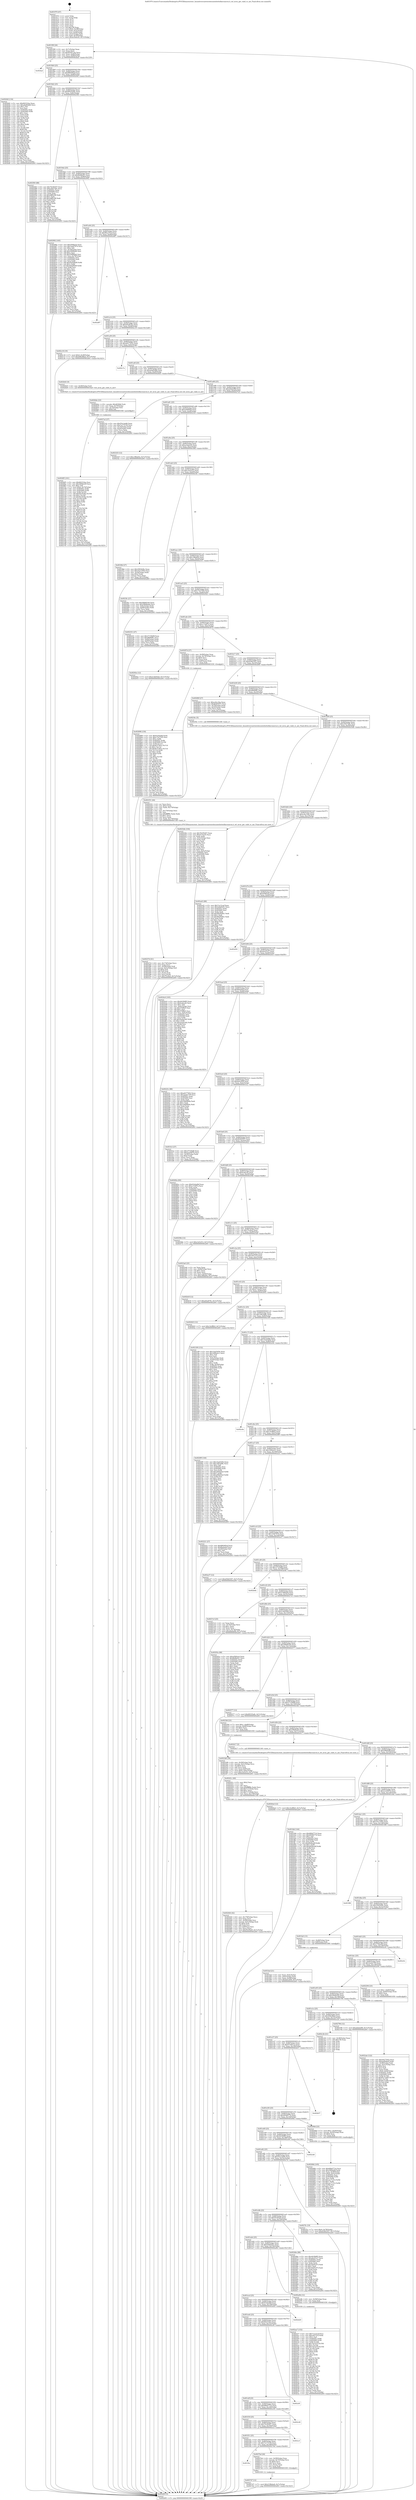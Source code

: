 digraph "0x401970" {
  label = "0x401970 (/mnt/c/Users/mathe/Desktop/tcc/POCII/binaries/extr_linuxdriversnetwirelessinteliwlwifimvmmvm.h_iwl_mvm_get_valid_rx_ant_Final-ollvm.out::main(0))"
  labelloc = "t"
  node[shape=record]

  Entry [label="",width=0.3,height=0.3,shape=circle,fillcolor=black,style=filled]
  "0x40199f" [label="{
     0x40199f [26]\l
     | [instrs]\l
     &nbsp;&nbsp;0x40199f \<+3\>: mov -0x7c(%rbp),%eax\l
     &nbsp;&nbsp;0x4019a2 \<+2\>: mov %eax,%ecx\l
     &nbsp;&nbsp;0x4019a4 \<+6\>: sub $0x8259114a,%ecx\l
     &nbsp;&nbsp;0x4019aa \<+3\>: mov %eax,-0x80(%rbp)\l
     &nbsp;&nbsp;0x4019ad \<+6\>: mov %ecx,-0x84(%rbp)\l
     &nbsp;&nbsp;0x4019b3 \<+6\>: je 0000000000402baf \<main+0x123f\>\l
  }"]
  "0x402baf" [label="{
     0x402baf\l
  }", style=dashed]
  "0x4019b9" [label="{
     0x4019b9 [25]\l
     | [instrs]\l
     &nbsp;&nbsp;0x4019b9 \<+5\>: jmp 00000000004019be \<main+0x4e\>\l
     &nbsp;&nbsp;0x4019be \<+3\>: mov -0x80(%rbp),%eax\l
     &nbsp;&nbsp;0x4019c1 \<+5\>: sub $0x889385af,%eax\l
     &nbsp;&nbsp;0x4019c6 \<+6\>: mov %eax,-0x88(%rbp)\l
     &nbsp;&nbsp;0x4019cc \<+6\>: je 000000000040264f \<main+0xcdf\>\l
  }"]
  Exit [label="",width=0.3,height=0.3,shape=circle,fillcolor=black,style=filled,peripheries=2]
  "0x40264f" [label="{
     0x40264f [134]\l
     | [instrs]\l
     &nbsp;&nbsp;0x40264f \<+5\>: mov $0x66231fea,%eax\l
     &nbsp;&nbsp;0x402654 \<+5\>: mov $0xa6a85db6,%ecx\l
     &nbsp;&nbsp;0x402659 \<+2\>: mov $0x1,%dl\l
     &nbsp;&nbsp;0x40265b \<+2\>: xor %esi,%esi\l
     &nbsp;&nbsp;0x40265d \<+7\>: mov 0x40505c,%edi\l
     &nbsp;&nbsp;0x402664 \<+8\>: mov 0x405060,%r8d\l
     &nbsp;&nbsp;0x40266c \<+3\>: sub $0x1,%esi\l
     &nbsp;&nbsp;0x40266f \<+3\>: mov %edi,%r9d\l
     &nbsp;&nbsp;0x402672 \<+3\>: add %esi,%r9d\l
     &nbsp;&nbsp;0x402675 \<+4\>: imul %r9d,%edi\l
     &nbsp;&nbsp;0x402679 \<+3\>: and $0x1,%edi\l
     &nbsp;&nbsp;0x40267c \<+3\>: cmp $0x0,%edi\l
     &nbsp;&nbsp;0x40267f \<+4\>: sete %r10b\l
     &nbsp;&nbsp;0x402683 \<+4\>: cmp $0xa,%r8d\l
     &nbsp;&nbsp;0x402687 \<+4\>: setl %r11b\l
     &nbsp;&nbsp;0x40268b \<+3\>: mov %r10b,%bl\l
     &nbsp;&nbsp;0x40268e \<+3\>: xor $0xff,%bl\l
     &nbsp;&nbsp;0x402691 \<+3\>: mov %r11b,%r14b\l
     &nbsp;&nbsp;0x402694 \<+4\>: xor $0xff,%r14b\l
     &nbsp;&nbsp;0x402698 \<+3\>: xor $0x0,%dl\l
     &nbsp;&nbsp;0x40269b \<+3\>: mov %bl,%r15b\l
     &nbsp;&nbsp;0x40269e \<+4\>: and $0x0,%r15b\l
     &nbsp;&nbsp;0x4026a2 \<+3\>: and %dl,%r10b\l
     &nbsp;&nbsp;0x4026a5 \<+3\>: mov %r14b,%r12b\l
     &nbsp;&nbsp;0x4026a8 \<+4\>: and $0x0,%r12b\l
     &nbsp;&nbsp;0x4026ac \<+3\>: and %dl,%r11b\l
     &nbsp;&nbsp;0x4026af \<+3\>: or %r10b,%r15b\l
     &nbsp;&nbsp;0x4026b2 \<+3\>: or %r11b,%r12b\l
     &nbsp;&nbsp;0x4026b5 \<+3\>: xor %r12b,%r15b\l
     &nbsp;&nbsp;0x4026b8 \<+3\>: or %r14b,%bl\l
     &nbsp;&nbsp;0x4026bb \<+3\>: xor $0xff,%bl\l
     &nbsp;&nbsp;0x4026be \<+3\>: or $0x0,%dl\l
     &nbsp;&nbsp;0x4026c1 \<+2\>: and %dl,%bl\l
     &nbsp;&nbsp;0x4026c3 \<+3\>: or %bl,%r15b\l
     &nbsp;&nbsp;0x4026c6 \<+4\>: test $0x1,%r15b\l
     &nbsp;&nbsp;0x4026ca \<+3\>: cmovne %ecx,%eax\l
     &nbsp;&nbsp;0x4026cd \<+3\>: mov %eax,-0x7c(%rbp)\l
     &nbsp;&nbsp;0x4026d0 \<+5\>: jmp 0000000000402d93 \<main+0x1423\>\l
  }"]
  "0x4019d2" [label="{
     0x4019d2 [25]\l
     | [instrs]\l
     &nbsp;&nbsp;0x4019d2 \<+5\>: jmp 00000000004019d7 \<main+0x67\>\l
     &nbsp;&nbsp;0x4019d7 \<+3\>: mov -0x80(%rbp),%eax\l
     &nbsp;&nbsp;0x4019da \<+5\>: sub $0x89335a8c,%eax\l
     &nbsp;&nbsp;0x4019df \<+6\>: mov %eax,-0x8c(%rbp)\l
     &nbsp;&nbsp;0x4019e5 \<+6\>: je 0000000000402583 \<main+0xc13\>\l
  }"]
  "0x402aa7" [label="{
     0x402aa7 [152]\l
     | [instrs]\l
     &nbsp;&nbsp;0x402aa7 \<+5\>: mov $0x7ce12caf,%ecx\l
     &nbsp;&nbsp;0x402aac \<+5\>: mov $0xcb4721d,%edx\l
     &nbsp;&nbsp;0x402ab1 \<+3\>: mov $0x1,%sil\l
     &nbsp;&nbsp;0x402ab4 \<+8\>: mov 0x40505c,%r8d\l
     &nbsp;&nbsp;0x402abc \<+8\>: mov 0x405060,%r9d\l
     &nbsp;&nbsp;0x402ac4 \<+3\>: mov %r8d,%r10d\l
     &nbsp;&nbsp;0x402ac7 \<+7\>: sub $0x7dc5cf7f,%r10d\l
     &nbsp;&nbsp;0x402ace \<+4\>: sub $0x1,%r10d\l
     &nbsp;&nbsp;0x402ad2 \<+7\>: add $0x7dc5cf7f,%r10d\l
     &nbsp;&nbsp;0x402ad9 \<+4\>: imul %r10d,%r8d\l
     &nbsp;&nbsp;0x402add \<+4\>: and $0x1,%r8d\l
     &nbsp;&nbsp;0x402ae1 \<+4\>: cmp $0x0,%r8d\l
     &nbsp;&nbsp;0x402ae5 \<+4\>: sete %r11b\l
     &nbsp;&nbsp;0x402ae9 \<+4\>: cmp $0xa,%r9d\l
     &nbsp;&nbsp;0x402aed \<+3\>: setl %bl\l
     &nbsp;&nbsp;0x402af0 \<+3\>: mov %r11b,%r14b\l
     &nbsp;&nbsp;0x402af3 \<+4\>: xor $0xff,%r14b\l
     &nbsp;&nbsp;0x402af7 \<+3\>: mov %bl,%r15b\l
     &nbsp;&nbsp;0x402afa \<+4\>: xor $0xff,%r15b\l
     &nbsp;&nbsp;0x402afe \<+4\>: xor $0x1,%sil\l
     &nbsp;&nbsp;0x402b02 \<+3\>: mov %r14b,%r12b\l
     &nbsp;&nbsp;0x402b05 \<+4\>: and $0xff,%r12b\l
     &nbsp;&nbsp;0x402b09 \<+3\>: and %sil,%r11b\l
     &nbsp;&nbsp;0x402b0c \<+3\>: mov %r15b,%r13b\l
     &nbsp;&nbsp;0x402b0f \<+4\>: and $0xff,%r13b\l
     &nbsp;&nbsp;0x402b13 \<+3\>: and %sil,%bl\l
     &nbsp;&nbsp;0x402b16 \<+3\>: or %r11b,%r12b\l
     &nbsp;&nbsp;0x402b19 \<+3\>: or %bl,%r13b\l
     &nbsp;&nbsp;0x402b1c \<+3\>: xor %r13b,%r12b\l
     &nbsp;&nbsp;0x402b1f \<+3\>: or %r15b,%r14b\l
     &nbsp;&nbsp;0x402b22 \<+4\>: xor $0xff,%r14b\l
     &nbsp;&nbsp;0x402b26 \<+4\>: or $0x1,%sil\l
     &nbsp;&nbsp;0x402b2a \<+3\>: and %sil,%r14b\l
     &nbsp;&nbsp;0x402b2d \<+3\>: or %r14b,%r12b\l
     &nbsp;&nbsp;0x402b30 \<+4\>: test $0x1,%r12b\l
     &nbsp;&nbsp;0x402b34 \<+3\>: cmovne %edx,%ecx\l
     &nbsp;&nbsp;0x402b37 \<+3\>: mov %ecx,-0x7c(%rbp)\l
     &nbsp;&nbsp;0x402b3a \<+5\>: jmp 0000000000402d93 \<main+0x1423\>\l
  }"]
  "0x402583" [label="{
     0x402583 [88]\l
     | [instrs]\l
     &nbsp;&nbsp;0x402583 \<+5\>: mov $0x76185d57,%eax\l
     &nbsp;&nbsp;0x402588 \<+5\>: mov $0xe3637a8c,%ecx\l
     &nbsp;&nbsp;0x40258d \<+7\>: mov 0x40505c,%edx\l
     &nbsp;&nbsp;0x402594 \<+7\>: mov 0x405060,%esi\l
     &nbsp;&nbsp;0x40259b \<+2\>: mov %edx,%edi\l
     &nbsp;&nbsp;0x40259d \<+6\>: sub $0x2dff2c98,%edi\l
     &nbsp;&nbsp;0x4025a3 \<+3\>: sub $0x1,%edi\l
     &nbsp;&nbsp;0x4025a6 \<+6\>: add $0x2dff2c98,%edi\l
     &nbsp;&nbsp;0x4025ac \<+3\>: imul %edi,%edx\l
     &nbsp;&nbsp;0x4025af \<+3\>: and $0x1,%edx\l
     &nbsp;&nbsp;0x4025b2 \<+3\>: cmp $0x0,%edx\l
     &nbsp;&nbsp;0x4025b5 \<+4\>: sete %r8b\l
     &nbsp;&nbsp;0x4025b9 \<+3\>: cmp $0xa,%esi\l
     &nbsp;&nbsp;0x4025bc \<+4\>: setl %r9b\l
     &nbsp;&nbsp;0x4025c0 \<+3\>: mov %r8b,%r10b\l
     &nbsp;&nbsp;0x4025c3 \<+3\>: and %r9b,%r10b\l
     &nbsp;&nbsp;0x4025c6 \<+3\>: xor %r9b,%r8b\l
     &nbsp;&nbsp;0x4025c9 \<+3\>: or %r8b,%r10b\l
     &nbsp;&nbsp;0x4025cc \<+4\>: test $0x1,%r10b\l
     &nbsp;&nbsp;0x4025d0 \<+3\>: cmovne %ecx,%eax\l
     &nbsp;&nbsp;0x4025d3 \<+3\>: mov %eax,-0x7c(%rbp)\l
     &nbsp;&nbsp;0x4025d6 \<+5\>: jmp 0000000000402d93 \<main+0x1423\>\l
  }"]
  "0x4019eb" [label="{
     0x4019eb [25]\l
     | [instrs]\l
     &nbsp;&nbsp;0x4019eb \<+5\>: jmp 00000000004019f0 \<main+0x80\>\l
     &nbsp;&nbsp;0x4019f0 \<+3\>: mov -0x80(%rbp),%eax\l
     &nbsp;&nbsp;0x4019f3 \<+5\>: sub $0x8b98ef21,%eax\l
     &nbsp;&nbsp;0x4019f8 \<+6\>: mov %eax,-0x90(%rbp)\l
     &nbsp;&nbsp;0x4019fe \<+6\>: je 0000000000402992 \<main+0x1022\>\l
  }"]
  "0x402898" [label="{
     0x402898 [150]\l
     | [instrs]\l
     &nbsp;&nbsp;0x402898 \<+5\>: mov $0x61b4a0bf,%edx\l
     &nbsp;&nbsp;0x40289d \<+5\>: mov $0xc73a7355,%esi\l
     &nbsp;&nbsp;0x4028a2 \<+3\>: mov $0x1,%r8b\l
     &nbsp;&nbsp;0x4028a5 \<+8\>: mov 0x40505c,%r9d\l
     &nbsp;&nbsp;0x4028ad \<+8\>: mov 0x405060,%r10d\l
     &nbsp;&nbsp;0x4028b5 \<+3\>: mov %r9d,%r11d\l
     &nbsp;&nbsp;0x4028b8 \<+7\>: sub $0x8c57df1e,%r11d\l
     &nbsp;&nbsp;0x4028bf \<+4\>: sub $0x1,%r11d\l
     &nbsp;&nbsp;0x4028c3 \<+7\>: add $0x8c57df1e,%r11d\l
     &nbsp;&nbsp;0x4028ca \<+4\>: imul %r11d,%r9d\l
     &nbsp;&nbsp;0x4028ce \<+4\>: and $0x1,%r9d\l
     &nbsp;&nbsp;0x4028d2 \<+4\>: cmp $0x0,%r9d\l
     &nbsp;&nbsp;0x4028d6 \<+3\>: sete %bl\l
     &nbsp;&nbsp;0x4028d9 \<+4\>: cmp $0xa,%r10d\l
     &nbsp;&nbsp;0x4028dd \<+4\>: setl %r14b\l
     &nbsp;&nbsp;0x4028e1 \<+3\>: mov %bl,%r15b\l
     &nbsp;&nbsp;0x4028e4 \<+4\>: xor $0xff,%r15b\l
     &nbsp;&nbsp;0x4028e8 \<+3\>: mov %r14b,%r12b\l
     &nbsp;&nbsp;0x4028eb \<+4\>: xor $0xff,%r12b\l
     &nbsp;&nbsp;0x4028ef \<+4\>: xor $0x0,%r8b\l
     &nbsp;&nbsp;0x4028f3 \<+3\>: mov %r15b,%r13b\l
     &nbsp;&nbsp;0x4028f6 \<+4\>: and $0x0,%r13b\l
     &nbsp;&nbsp;0x4028fa \<+3\>: and %r8b,%bl\l
     &nbsp;&nbsp;0x4028fd \<+3\>: mov %r12b,%al\l
     &nbsp;&nbsp;0x402900 \<+2\>: and $0x0,%al\l
     &nbsp;&nbsp;0x402902 \<+3\>: and %r8b,%r14b\l
     &nbsp;&nbsp;0x402905 \<+3\>: or %bl,%r13b\l
     &nbsp;&nbsp;0x402908 \<+3\>: or %r14b,%al\l
     &nbsp;&nbsp;0x40290b \<+3\>: xor %al,%r13b\l
     &nbsp;&nbsp;0x40290e \<+3\>: or %r12b,%r15b\l
     &nbsp;&nbsp;0x402911 \<+4\>: xor $0xff,%r15b\l
     &nbsp;&nbsp;0x402915 \<+4\>: or $0x0,%r8b\l
     &nbsp;&nbsp;0x402919 \<+3\>: and %r8b,%r15b\l
     &nbsp;&nbsp;0x40291c \<+3\>: or %r15b,%r13b\l
     &nbsp;&nbsp;0x40291f \<+4\>: test $0x1,%r13b\l
     &nbsp;&nbsp;0x402923 \<+3\>: cmovne %esi,%edx\l
     &nbsp;&nbsp;0x402926 \<+3\>: mov %edx,-0x7c(%rbp)\l
     &nbsp;&nbsp;0x402929 \<+5\>: jmp 0000000000402d93 \<main+0x1423\>\l
  }"]
  "0x402992" [label="{
     0x402992 [165]\l
     | [instrs]\l
     &nbsp;&nbsp;0x402992 \<+5\>: mov $0xef5f62e4,%eax\l
     &nbsp;&nbsp;0x402997 \<+5\>: mov $0x1de87974,%ecx\l
     &nbsp;&nbsp;0x40299c \<+2\>: mov $0x1,%dl\l
     &nbsp;&nbsp;0x40299e \<+3\>: mov -0x78(%rbp),%esi\l
     &nbsp;&nbsp;0x4029a1 \<+6\>: add $0x55f98da6,%esi\l
     &nbsp;&nbsp;0x4029a7 \<+3\>: add $0x1,%esi\l
     &nbsp;&nbsp;0x4029aa \<+6\>: sub $0x55f98da6,%esi\l
     &nbsp;&nbsp;0x4029b0 \<+3\>: mov %esi,-0x78(%rbp)\l
     &nbsp;&nbsp;0x4029b3 \<+7\>: mov 0x40505c,%esi\l
     &nbsp;&nbsp;0x4029ba \<+7\>: mov 0x405060,%edi\l
     &nbsp;&nbsp;0x4029c1 \<+3\>: mov %esi,%r8d\l
     &nbsp;&nbsp;0x4029c4 \<+7\>: add $0x45d29b49,%r8d\l
     &nbsp;&nbsp;0x4029cb \<+4\>: sub $0x1,%r8d\l
     &nbsp;&nbsp;0x4029cf \<+7\>: sub $0x45d29b49,%r8d\l
     &nbsp;&nbsp;0x4029d6 \<+4\>: imul %r8d,%esi\l
     &nbsp;&nbsp;0x4029da \<+3\>: and $0x1,%esi\l
     &nbsp;&nbsp;0x4029dd \<+3\>: cmp $0x0,%esi\l
     &nbsp;&nbsp;0x4029e0 \<+4\>: sete %r9b\l
     &nbsp;&nbsp;0x4029e4 \<+3\>: cmp $0xa,%edi\l
     &nbsp;&nbsp;0x4029e7 \<+4\>: setl %r10b\l
     &nbsp;&nbsp;0x4029eb \<+3\>: mov %r9b,%r11b\l
     &nbsp;&nbsp;0x4029ee \<+4\>: xor $0xff,%r11b\l
     &nbsp;&nbsp;0x4029f2 \<+3\>: mov %r10b,%bl\l
     &nbsp;&nbsp;0x4029f5 \<+3\>: xor $0xff,%bl\l
     &nbsp;&nbsp;0x4029f8 \<+3\>: xor $0x0,%dl\l
     &nbsp;&nbsp;0x4029fb \<+3\>: mov %r11b,%r14b\l
     &nbsp;&nbsp;0x4029fe \<+4\>: and $0x0,%r14b\l
     &nbsp;&nbsp;0x402a02 \<+3\>: and %dl,%r9b\l
     &nbsp;&nbsp;0x402a05 \<+3\>: mov %bl,%r15b\l
     &nbsp;&nbsp;0x402a08 \<+4\>: and $0x0,%r15b\l
     &nbsp;&nbsp;0x402a0c \<+3\>: and %dl,%r10b\l
     &nbsp;&nbsp;0x402a0f \<+3\>: or %r9b,%r14b\l
     &nbsp;&nbsp;0x402a12 \<+3\>: or %r10b,%r15b\l
     &nbsp;&nbsp;0x402a15 \<+3\>: xor %r15b,%r14b\l
     &nbsp;&nbsp;0x402a18 \<+3\>: or %bl,%r11b\l
     &nbsp;&nbsp;0x402a1b \<+4\>: xor $0xff,%r11b\l
     &nbsp;&nbsp;0x402a1f \<+3\>: or $0x0,%dl\l
     &nbsp;&nbsp;0x402a22 \<+3\>: and %dl,%r11b\l
     &nbsp;&nbsp;0x402a25 \<+3\>: or %r11b,%r14b\l
     &nbsp;&nbsp;0x402a28 \<+4\>: test $0x1,%r14b\l
     &nbsp;&nbsp;0x402a2c \<+3\>: cmovne %ecx,%eax\l
     &nbsp;&nbsp;0x402a2f \<+3\>: mov %eax,-0x7c(%rbp)\l
     &nbsp;&nbsp;0x402a32 \<+5\>: jmp 0000000000402d93 \<main+0x1423\>\l
  }"]
  "0x401a04" [label="{
     0x401a04 [25]\l
     | [instrs]\l
     &nbsp;&nbsp;0x401a04 \<+5\>: jmp 0000000000401a09 \<main+0x99\>\l
     &nbsp;&nbsp;0x401a09 \<+3\>: mov -0x80(%rbp),%eax\l
     &nbsp;&nbsp;0x401a0c \<+5\>: sub $0x96ca7f1d,%eax\l
     &nbsp;&nbsp;0x401a11 \<+6\>: mov %eax,-0x94(%rbp)\l
     &nbsp;&nbsp;0x401a17 \<+6\>: je 0000000000402d87 \<main+0x1417\>\l
  }"]
  "0x4027d7" [label="{
     0x4027d7 [12]\l
     | [instrs]\l
     &nbsp;&nbsp;0x4027d7 \<+7\>: movl $0x2198ebe6,-0x7c(%rbp)\l
     &nbsp;&nbsp;0x4027de \<+5\>: jmp 0000000000402d93 \<main+0x1423\>\l
  }"]
  "0x402d87" [label="{
     0x402d87\l
  }", style=dashed]
  "0x401a1d" [label="{
     0x401a1d [25]\l
     | [instrs]\l
     &nbsp;&nbsp;0x401a1d \<+5\>: jmp 0000000000401a22 \<main+0xb2\>\l
     &nbsp;&nbsp;0x401a22 \<+3\>: mov -0x80(%rbp),%eax\l
     &nbsp;&nbsp;0x401a25 \<+5\>: sub $0xa02a879c,%eax\l
     &nbsp;&nbsp;0x401a2a \<+6\>: mov %eax,-0x98(%rbp)\l
     &nbsp;&nbsp;0x401a30 \<+6\>: je 0000000000402c18 \<main+0x12a8\>\l
  }"]
  "0x401f4a" [label="{
     0x401f4a\l
  }", style=dashed]
  "0x402c18" [label="{
     0x402c18 [19]\l
     | [instrs]\l
     &nbsp;&nbsp;0x402c18 \<+7\>: movl $0x0,-0x38(%rbp)\l
     &nbsp;&nbsp;0x402c1f \<+7\>: movl $0x408c88ad,-0x7c(%rbp)\l
     &nbsp;&nbsp;0x402c26 \<+5\>: jmp 0000000000402d93 \<main+0x1423\>\l
  }"]
  "0x401a36" [label="{
     0x401a36 [25]\l
     | [instrs]\l
     &nbsp;&nbsp;0x401a36 \<+5\>: jmp 0000000000401a3b \<main+0xcb\>\l
     &nbsp;&nbsp;0x401a3b \<+3\>: mov -0x80(%rbp),%eax\l
     &nbsp;&nbsp;0x401a3e \<+5\>: sub $0xa6277652,%eax\l
     &nbsp;&nbsp;0x401a43 \<+6\>: mov %eax,-0x9c(%rbp)\l
     &nbsp;&nbsp;0x401a49 \<+6\>: je 0000000000402c7a \<main+0x130a\>\l
  }"]
  "0x4027bd" [label="{
     0x4027bd [26]\l
     | [instrs]\l
     &nbsp;&nbsp;0x4027bd \<+4\>: mov -0x58(%rbp),%rax\l
     &nbsp;&nbsp;0x4027c1 \<+4\>: movslq -0x74(%rbp),%rcx\l
     &nbsp;&nbsp;0x4027c5 \<+4\>: shl $0x4,%rcx\l
     &nbsp;&nbsp;0x4027c9 \<+3\>: add %rcx,%rax\l
     &nbsp;&nbsp;0x4027cc \<+3\>: mov (%rax),%rax\l
     &nbsp;&nbsp;0x4027cf \<+3\>: mov %rax,%rdi\l
     &nbsp;&nbsp;0x4027d2 \<+5\>: call 0000000000401030 \<free@plt\>\l
     | [calls]\l
     &nbsp;&nbsp;0x401030 \{1\} (unknown)\l
  }"]
  "0x402c7a" [label="{
     0x402c7a\l
  }", style=dashed]
  "0x401a4f" [label="{
     0x401a4f [25]\l
     | [instrs]\l
     &nbsp;&nbsp;0x401a4f \<+5\>: jmp 0000000000401a54 \<main+0xe4\>\l
     &nbsp;&nbsp;0x401a54 \<+3\>: mov -0x80(%rbp),%eax\l
     &nbsp;&nbsp;0x401a57 \<+5\>: sub $0xa6a85db6,%eax\l
     &nbsp;&nbsp;0x401a5c \<+6\>: mov %eax,-0xa0(%rbp)\l
     &nbsp;&nbsp;0x401a62 \<+6\>: je 00000000004026d5 \<main+0xd65\>\l
  }"]
  "0x401f31" [label="{
     0x401f31 [25]\l
     | [instrs]\l
     &nbsp;&nbsp;0x401f31 \<+5\>: jmp 0000000000401f36 \<main+0x5c6\>\l
     &nbsp;&nbsp;0x401f36 \<+3\>: mov -0x80(%rbp),%eax\l
     &nbsp;&nbsp;0x401f39 \<+5\>: sub $0x7a173150,%eax\l
     &nbsp;&nbsp;0x401f3e \<+6\>: mov %eax,-0x168(%rbp)\l
     &nbsp;&nbsp;0x401f44 \<+6\>: je 00000000004027bd \<main+0xe4d\>\l
  }"]
  "0x4026d5" [label="{
     0x4026d5 [9]\l
     | [instrs]\l
     &nbsp;&nbsp;0x4026d5 \<+4\>: mov -0x58(%rbp),%rdi\l
     &nbsp;&nbsp;0x4026d9 \<+5\>: call 00000000004016a0 \<iwl_mvm_get_valid_rx_ant\>\l
     | [calls]\l
     &nbsp;&nbsp;0x4016a0 \{1\} (/mnt/c/Users/mathe/Desktop/tcc/POCII/binaries/extr_linuxdriversnetwirelessinteliwlwifimvmmvm.h_iwl_mvm_get_valid_rx_ant_Final-ollvm.out::iwl_mvm_get_valid_rx_ant)\l
  }"]
  "0x401a68" [label="{
     0x401a68 [25]\l
     | [instrs]\l
     &nbsp;&nbsp;0x401a68 \<+5\>: jmp 0000000000401a6d \<main+0xfd\>\l
     &nbsp;&nbsp;0x401a6d \<+3\>: mov -0x80(%rbp),%eax\l
     &nbsp;&nbsp;0x401a70 \<+5\>: sub $0xa8a6a0f8,%eax\l
     &nbsp;&nbsp;0x401a75 \<+6\>: mov %eax,-0xa4(%rbp)\l
     &nbsp;&nbsp;0x401a7b \<+6\>: je 00000000004027a2 \<main+0xe32\>\l
  }"]
  "0x402ccf" [label="{
     0x402ccf\l
  }", style=dashed]
  "0x4027a2" [label="{
     0x4027a2 [27]\l
     | [instrs]\l
     &nbsp;&nbsp;0x4027a2 \<+5\>: mov $0x55a1ab46,%eax\l
     &nbsp;&nbsp;0x4027a7 \<+5\>: mov $0x7a173150,%ecx\l
     &nbsp;&nbsp;0x4027ac \<+3\>: mov -0x74(%rbp),%edx\l
     &nbsp;&nbsp;0x4027af \<+3\>: cmp -0x50(%rbp),%edx\l
     &nbsp;&nbsp;0x4027b2 \<+3\>: cmovl %ecx,%eax\l
     &nbsp;&nbsp;0x4027b5 \<+3\>: mov %eax,-0x7c(%rbp)\l
     &nbsp;&nbsp;0x4027b8 \<+5\>: jmp 0000000000402d93 \<main+0x1423\>\l
  }"]
  "0x401a81" [label="{
     0x401a81 [25]\l
     | [instrs]\l
     &nbsp;&nbsp;0x401a81 \<+5\>: jmp 0000000000401a86 \<main+0x116\>\l
     &nbsp;&nbsp;0x401a86 \<+3\>: mov -0x80(%rbp),%eax\l
     &nbsp;&nbsp;0x401a89 \<+5\>: sub $0xaa994fa9,%eax\l
     &nbsp;&nbsp;0x401a8e \<+6\>: mov %eax,-0xa8(%rbp)\l
     &nbsp;&nbsp;0x401a94 \<+6\>: je 0000000000402325 \<main+0x9b5\>\l
  }"]
  "0x401f18" [label="{
     0x401f18 [25]\l
     | [instrs]\l
     &nbsp;&nbsp;0x401f18 \<+5\>: jmp 0000000000401f1d \<main+0x5ad\>\l
     &nbsp;&nbsp;0x401f1d \<+3\>: mov -0x80(%rbp),%eax\l
     &nbsp;&nbsp;0x401f20 \<+5\>: sub $0x76185d57,%eax\l
     &nbsp;&nbsp;0x401f25 \<+6\>: mov %eax,-0x164(%rbp)\l
     &nbsp;&nbsp;0x401f2b \<+6\>: je 0000000000402ccf \<main+0x135f\>\l
  }"]
  "0x402325" [label="{
     0x402325 [12]\l
     | [instrs]\l
     &nbsp;&nbsp;0x402325 \<+7\>: movl $0xc3f8ab0a,-0x7c(%rbp)\l
     &nbsp;&nbsp;0x40232c \<+5\>: jmp 0000000000402d93 \<main+0x1423\>\l
  }"]
  "0x401a9a" [label="{
     0x401a9a [25]\l
     | [instrs]\l
     &nbsp;&nbsp;0x401a9a \<+5\>: jmp 0000000000401a9f \<main+0x12f\>\l
     &nbsp;&nbsp;0x401a9f \<+3\>: mov -0x80(%rbp),%eax\l
     &nbsp;&nbsp;0x401aa2 \<+5\>: sub $0xac9adcd5,%eax\l
     &nbsp;&nbsp;0x401aa7 \<+6\>: mov %eax,-0xac(%rbp)\l
     &nbsp;&nbsp;0x401aad \<+6\>: je 0000000000401f6d \<main+0x5fd\>\l
  }"]
  "0x402c40" [label="{
     0x402c40\l
  }", style=dashed]
  "0x401f6d" [label="{
     0x401f6d [27]\l
     | [instrs]\l
     &nbsp;&nbsp;0x401f6d \<+5\>: mov $0x3583428c,%eax\l
     &nbsp;&nbsp;0x401f72 \<+5\>: mov $0x33e13305,%ecx\l
     &nbsp;&nbsp;0x401f77 \<+3\>: mov -0x34(%rbp),%edx\l
     &nbsp;&nbsp;0x401f7a \<+3\>: cmp $0x2,%edx\l
     &nbsp;&nbsp;0x401f7d \<+3\>: cmovne %ecx,%eax\l
     &nbsp;&nbsp;0x401f80 \<+3\>: mov %eax,-0x7c(%rbp)\l
     &nbsp;&nbsp;0x401f83 \<+5\>: jmp 0000000000402d93 \<main+0x1423\>\l
  }"]
  "0x401ab3" [label="{
     0x401ab3 [25]\l
     | [instrs]\l
     &nbsp;&nbsp;0x401ab3 \<+5\>: jmp 0000000000401ab8 \<main+0x148\>\l
     &nbsp;&nbsp;0x401ab8 \<+3\>: mov -0x80(%rbp),%eax\l
     &nbsp;&nbsp;0x401abb \<+5\>: sub $0xc3e5cf12,%eax\l
     &nbsp;&nbsp;0x401ac0 \<+6\>: mov %eax,-0xb0(%rbp)\l
     &nbsp;&nbsp;0x401ac6 \<+6\>: je 00000000004023fc \<main+0xa8c\>\l
  }"]
  "0x402d93" [label="{
     0x402d93 [5]\l
     | [instrs]\l
     &nbsp;&nbsp;0x402d93 \<+5\>: jmp 000000000040199f \<main+0x2f\>\l
  }"]
  "0x401970" [label="{
     0x401970 [47]\l
     | [instrs]\l
     &nbsp;&nbsp;0x401970 \<+1\>: push %rbp\l
     &nbsp;&nbsp;0x401971 \<+3\>: mov %rsp,%rbp\l
     &nbsp;&nbsp;0x401974 \<+2\>: push %r15\l
     &nbsp;&nbsp;0x401976 \<+2\>: push %r14\l
     &nbsp;&nbsp;0x401978 \<+2\>: push %r13\l
     &nbsp;&nbsp;0x40197a \<+2\>: push %r12\l
     &nbsp;&nbsp;0x40197c \<+1\>: push %rbx\l
     &nbsp;&nbsp;0x40197d \<+7\>: sub $0x158,%rsp\l
     &nbsp;&nbsp;0x401984 \<+7\>: movl $0x0,-0x38(%rbp)\l
     &nbsp;&nbsp;0x40198b \<+3\>: mov %edi,-0x3c(%rbp)\l
     &nbsp;&nbsp;0x40198e \<+4\>: mov %rsi,-0x48(%rbp)\l
     &nbsp;&nbsp;0x401992 \<+3\>: mov -0x3c(%rbp),%edi\l
     &nbsp;&nbsp;0x401995 \<+3\>: mov %edi,-0x34(%rbp)\l
     &nbsp;&nbsp;0x401998 \<+7\>: movl $0xac9adcd5,-0x7c(%rbp)\l
  }"]
  "0x401eff" [label="{
     0x401eff [25]\l
     | [instrs]\l
     &nbsp;&nbsp;0x401eff \<+5\>: jmp 0000000000401f04 \<main+0x594\>\l
     &nbsp;&nbsp;0x401f04 \<+3\>: mov -0x80(%rbp),%eax\l
     &nbsp;&nbsp;0x401f07 \<+5\>: sub $0x680d7714,%eax\l
     &nbsp;&nbsp;0x401f0c \<+6\>: mov %eax,-0x160(%rbp)\l
     &nbsp;&nbsp;0x401f12 \<+6\>: je 0000000000402c40 \<main+0x12d0\>\l
  }"]
  "0x4023fc" [label="{
     0x4023fc [27]\l
     | [instrs]\l
     &nbsp;&nbsp;0x4023fc \<+5\>: mov $0x268d01b0,%eax\l
     &nbsp;&nbsp;0x402401 \<+5\>: mov $0x298d6abd,%ecx\l
     &nbsp;&nbsp;0x402406 \<+3\>: mov -0x6c(%rbp),%edx\l
     &nbsp;&nbsp;0x402409 \<+3\>: cmp -0x68(%rbp),%edx\l
     &nbsp;&nbsp;0x40240c \<+3\>: cmovl %ecx,%eax\l
     &nbsp;&nbsp;0x40240f \<+3\>: mov %eax,-0x7c(%rbp)\l
     &nbsp;&nbsp;0x402412 \<+5\>: jmp 0000000000402d93 \<main+0x1423\>\l
  }"]
  "0x401acc" [label="{
     0x401acc [25]\l
     | [instrs]\l
     &nbsp;&nbsp;0x401acc \<+5\>: jmp 0000000000401ad1 \<main+0x161\>\l
     &nbsp;&nbsp;0x401ad1 \<+3\>: mov -0x80(%rbp),%eax\l
     &nbsp;&nbsp;0x401ad4 \<+5\>: sub $0xc3f8ab0a,%eax\l
     &nbsp;&nbsp;0x401ad9 \<+6\>: mov %eax,-0xb4(%rbp)\l
     &nbsp;&nbsp;0x401adf \<+6\>: je 0000000000402331 \<main+0x9c1\>\l
  }"]
  "0x402cf0" [label="{
     0x402cf0\l
  }", style=dashed]
  "0x402331" [label="{
     0x402331 [27]\l
     | [instrs]\l
     &nbsp;&nbsp;0x402331 \<+5\>: mov $0x27159d9f,%eax\l
     &nbsp;&nbsp;0x402336 \<+5\>: mov $0xdf6908fc,%ecx\l
     &nbsp;&nbsp;0x40233b \<+3\>: mov -0x64(%rbp),%edx\l
     &nbsp;&nbsp;0x40233e \<+3\>: cmp -0x60(%rbp),%edx\l
     &nbsp;&nbsp;0x402341 \<+3\>: cmovl %ecx,%eax\l
     &nbsp;&nbsp;0x402344 \<+3\>: mov %eax,-0x7c(%rbp)\l
     &nbsp;&nbsp;0x402347 \<+5\>: jmp 0000000000402d93 \<main+0x1423\>\l
  }"]
  "0x401ae5" [label="{
     0x401ae5 [25]\l
     | [instrs]\l
     &nbsp;&nbsp;0x401ae5 \<+5\>: jmp 0000000000401aea \<main+0x17a\>\l
     &nbsp;&nbsp;0x401aea \<+3\>: mov -0x80(%rbp),%eax\l
     &nbsp;&nbsp;0x401aed \<+5\>: sub $0xc73a7355,%eax\l
     &nbsp;&nbsp;0x401af2 \<+6\>: mov %eax,-0xb8(%rbp)\l
     &nbsp;&nbsp;0x401af8 \<+6\>: je 000000000040292e \<main+0xfbe\>\l
  }"]
  "0x401ee6" [label="{
     0x401ee6 [25]\l
     | [instrs]\l
     &nbsp;&nbsp;0x401ee6 \<+5\>: jmp 0000000000401eeb \<main+0x57b\>\l
     &nbsp;&nbsp;0x401eeb \<+3\>: mov -0x80(%rbp),%eax\l
     &nbsp;&nbsp;0x401eee \<+5\>: sub $0x66231fea,%eax\l
     &nbsp;&nbsp;0x401ef3 \<+6\>: mov %eax,-0x15c(%rbp)\l
     &nbsp;&nbsp;0x401ef9 \<+6\>: je 0000000000402cf0 \<main+0x1380\>\l
  }"]
  "0x40292e" [label="{
     0x40292e [12]\l
     | [instrs]\l
     &nbsp;&nbsp;0x40292e \<+7\>: movl $0x21db50a6,-0x7c(%rbp)\l
     &nbsp;&nbsp;0x402935 \<+5\>: jmp 0000000000402d93 \<main+0x1423\>\l
  }"]
  "0x401afe" [label="{
     0x401afe [25]\l
     | [instrs]\l
     &nbsp;&nbsp;0x401afe \<+5\>: jmp 0000000000401b03 \<main+0x193\>\l
     &nbsp;&nbsp;0x401b03 \<+3\>: mov -0x80(%rbp),%eax\l
     &nbsp;&nbsp;0x401b06 \<+5\>: sub $0xcc7e6f7a,%eax\l
     &nbsp;&nbsp;0x401b0b \<+6\>: mov %eax,-0xbc(%rbp)\l
     &nbsp;&nbsp;0x401b11 \<+6\>: je 000000000040287d \<main+0xf0d\>\l
  }"]
  "0x402d29" [label="{
     0x402d29\l
  }", style=dashed]
  "0x40287d" [label="{
     0x40287d [27]\l
     | [instrs]\l
     &nbsp;&nbsp;0x40287d \<+4\>: mov -0x58(%rbp),%rax\l
     &nbsp;&nbsp;0x402881 \<+4\>: movslq -0x78(%rbp),%rcx\l
     &nbsp;&nbsp;0x402885 \<+4\>: shl $0x4,%rcx\l
     &nbsp;&nbsp;0x402889 \<+3\>: add %rcx,%rax\l
     &nbsp;&nbsp;0x40288c \<+4\>: mov 0x8(%rax),%rax\l
     &nbsp;&nbsp;0x402890 \<+3\>: mov %rax,%rdi\l
     &nbsp;&nbsp;0x402893 \<+5\>: call 0000000000401030 \<free@plt\>\l
     | [calls]\l
     &nbsp;&nbsp;0x401030 \{1\} (unknown)\l
  }"]
  "0x401b17" [label="{
     0x401b17 [25]\l
     | [instrs]\l
     &nbsp;&nbsp;0x401b17 \<+5\>: jmp 0000000000401b1c \<main+0x1ac\>\l
     &nbsp;&nbsp;0x401b1c \<+3\>: mov -0x80(%rbp),%eax\l
     &nbsp;&nbsp;0x401b1f \<+5\>: sub $0xd54b5307,%eax\l
     &nbsp;&nbsp;0x401b24 \<+6\>: mov %eax,-0xc0(%rbp)\l
     &nbsp;&nbsp;0x401b2a \<+6\>: je 000000000040280f \<main+0xe9f\>\l
  }"]
  "0x401ecd" [label="{
     0x401ecd [25]\l
     | [instrs]\l
     &nbsp;&nbsp;0x401ecd \<+5\>: jmp 0000000000401ed2 \<main+0x562\>\l
     &nbsp;&nbsp;0x401ed2 \<+3\>: mov -0x80(%rbp),%eax\l
     &nbsp;&nbsp;0x401ed5 \<+5\>: sub $0x61b4a0bf,%eax\l
     &nbsp;&nbsp;0x401eda \<+6\>: mov %eax,-0x158(%rbp)\l
     &nbsp;&nbsp;0x401ee0 \<+6\>: je 0000000000402d29 \<main+0x13b9\>\l
  }"]
  "0x40280f" [label="{
     0x40280f [27]\l
     | [instrs]\l
     &nbsp;&nbsp;0x40280f \<+5\>: mov $0xec8cc5da,%eax\l
     &nbsp;&nbsp;0x402814 \<+5\>: mov $0xfb565057,%ecx\l
     &nbsp;&nbsp;0x402819 \<+3\>: mov -0x78(%rbp),%edx\l
     &nbsp;&nbsp;0x40281c \<+3\>: cmp -0x50(%rbp),%edx\l
     &nbsp;&nbsp;0x40281f \<+3\>: cmovl %ecx,%eax\l
     &nbsp;&nbsp;0x402822 \<+3\>: mov %eax,-0x7c(%rbp)\l
     &nbsp;&nbsp;0x402825 \<+5\>: jmp 0000000000402d93 \<main+0x1423\>\l
  }"]
  "0x401b30" [label="{
     0x401b30 [25]\l
     | [instrs]\l
     &nbsp;&nbsp;0x401b30 \<+5\>: jmp 0000000000401b35 \<main+0x1c5\>\l
     &nbsp;&nbsp;0x401b35 \<+3\>: mov -0x80(%rbp),%eax\l
     &nbsp;&nbsp;0x401b38 \<+5\>: sub $0xdf6908fc,%eax\l
     &nbsp;&nbsp;0x401b3d \<+6\>: mov %eax,-0xc4(%rbp)\l
     &nbsp;&nbsp;0x401b43 \<+6\>: je 000000000040234c \<main+0x9dc\>\l
  }"]
  "0x402a9b" [label="{
     0x402a9b [12]\l
     | [instrs]\l
     &nbsp;&nbsp;0x402a9b \<+4\>: mov -0x58(%rbp),%rax\l
     &nbsp;&nbsp;0x402a9f \<+3\>: mov %rax,%rdi\l
     &nbsp;&nbsp;0x402aa2 \<+5\>: call 0000000000401030 \<free@plt\>\l
     | [calls]\l
     &nbsp;&nbsp;0x401030 \{1\} (unknown)\l
  }"]
  "0x40234c" [label="{
     0x40234c [5]\l
     | [instrs]\l
     &nbsp;&nbsp;0x40234c \<+5\>: call 0000000000401160 \<next_i\>\l
     | [calls]\l
     &nbsp;&nbsp;0x401160 \{1\} (/mnt/c/Users/mathe/Desktop/tcc/POCII/binaries/extr_linuxdriversnetwirelessinteliwlwifimvmmvm.h_iwl_mvm_get_valid_rx_ant_Final-ollvm.out::next_i)\l
  }"]
  "0x401b49" [label="{
     0x401b49 [25]\l
     | [instrs]\l
     &nbsp;&nbsp;0x401b49 \<+5\>: jmp 0000000000401b4e \<main+0x1de\>\l
     &nbsp;&nbsp;0x401b4e \<+3\>: mov -0x80(%rbp),%eax\l
     &nbsp;&nbsp;0x401b51 \<+5\>: sub $0xe3637a8c,%eax\l
     &nbsp;&nbsp;0x401b56 \<+6\>: mov %eax,-0xc8(%rbp)\l
     &nbsp;&nbsp;0x401b5c \<+6\>: je 00000000004025db \<main+0xc6b\>\l
  }"]
  "0x4026f5" [label="{
     0x4026f5 [161]\l
     | [instrs]\l
     &nbsp;&nbsp;0x4026f5 \<+5\>: mov $0x66231fea,%esi\l
     &nbsp;&nbsp;0x4026fa \<+5\>: mov $0x3f44b229,%ecx\l
     &nbsp;&nbsp;0x4026ff \<+2\>: mov $0x1,%dl\l
     &nbsp;&nbsp;0x402701 \<+7\>: movl $0x0,-0x74(%rbp)\l
     &nbsp;&nbsp;0x402708 \<+8\>: mov 0x40505c,%r8d\l
     &nbsp;&nbsp;0x402710 \<+8\>: mov 0x405060,%r9d\l
     &nbsp;&nbsp;0x402718 \<+3\>: mov %r8d,%r10d\l
     &nbsp;&nbsp;0x40271b \<+7\>: add $0x92c91fba,%r10d\l
     &nbsp;&nbsp;0x402722 \<+4\>: sub $0x1,%r10d\l
     &nbsp;&nbsp;0x402726 \<+7\>: sub $0x92c91fba,%r10d\l
     &nbsp;&nbsp;0x40272d \<+4\>: imul %r10d,%r8d\l
     &nbsp;&nbsp;0x402731 \<+4\>: and $0x1,%r8d\l
     &nbsp;&nbsp;0x402735 \<+4\>: cmp $0x0,%r8d\l
     &nbsp;&nbsp;0x402739 \<+4\>: sete %r11b\l
     &nbsp;&nbsp;0x40273d \<+4\>: cmp $0xa,%r9d\l
     &nbsp;&nbsp;0x402741 \<+3\>: setl %bl\l
     &nbsp;&nbsp;0x402744 \<+3\>: mov %r11b,%r14b\l
     &nbsp;&nbsp;0x402747 \<+4\>: xor $0xff,%r14b\l
     &nbsp;&nbsp;0x40274b \<+3\>: mov %bl,%r15b\l
     &nbsp;&nbsp;0x40274e \<+4\>: xor $0xff,%r15b\l
     &nbsp;&nbsp;0x402752 \<+3\>: xor $0x1,%dl\l
     &nbsp;&nbsp;0x402755 \<+3\>: mov %r14b,%r12b\l
     &nbsp;&nbsp;0x402758 \<+4\>: and $0xff,%r12b\l
     &nbsp;&nbsp;0x40275c \<+3\>: and %dl,%r11b\l
     &nbsp;&nbsp;0x40275f \<+3\>: mov %r15b,%r13b\l
     &nbsp;&nbsp;0x402762 \<+4\>: and $0xff,%r13b\l
     &nbsp;&nbsp;0x402766 \<+2\>: and %dl,%bl\l
     &nbsp;&nbsp;0x402768 \<+3\>: or %r11b,%r12b\l
     &nbsp;&nbsp;0x40276b \<+3\>: or %bl,%r13b\l
     &nbsp;&nbsp;0x40276e \<+3\>: xor %r13b,%r12b\l
     &nbsp;&nbsp;0x402771 \<+3\>: or %r15b,%r14b\l
     &nbsp;&nbsp;0x402774 \<+4\>: xor $0xff,%r14b\l
     &nbsp;&nbsp;0x402778 \<+3\>: or $0x1,%dl\l
     &nbsp;&nbsp;0x40277b \<+3\>: and %dl,%r14b\l
     &nbsp;&nbsp;0x40277e \<+3\>: or %r14b,%r12b\l
     &nbsp;&nbsp;0x402781 \<+4\>: test $0x1,%r12b\l
     &nbsp;&nbsp;0x402785 \<+3\>: cmovne %ecx,%esi\l
     &nbsp;&nbsp;0x402788 \<+3\>: mov %esi,-0x7c(%rbp)\l
     &nbsp;&nbsp;0x40278b \<+6\>: mov %eax,-0x17c(%rbp)\l
     &nbsp;&nbsp;0x402791 \<+5\>: jmp 0000000000402d93 \<main+0x1423\>\l
  }"]
  "0x4025db" [label="{
     0x4025db [104]\l
     | [instrs]\l
     &nbsp;&nbsp;0x4025db \<+5\>: mov $0x76185d57,%eax\l
     &nbsp;&nbsp;0x4025e0 \<+5\>: mov $0xd71ba35,%ecx\l
     &nbsp;&nbsp;0x4025e5 \<+2\>: xor %edx,%edx\l
     &nbsp;&nbsp;0x4025e7 \<+3\>: mov -0x5c(%rbp),%esi\l
     &nbsp;&nbsp;0x4025ea \<+2\>: mov %edx,%edi\l
     &nbsp;&nbsp;0x4025ec \<+2\>: sub %esi,%edi\l
     &nbsp;&nbsp;0x4025ee \<+2\>: mov %edx,%esi\l
     &nbsp;&nbsp;0x4025f0 \<+3\>: sub $0x1,%esi\l
     &nbsp;&nbsp;0x4025f3 \<+2\>: add %esi,%edi\l
     &nbsp;&nbsp;0x4025f5 \<+2\>: mov %edx,%esi\l
     &nbsp;&nbsp;0x4025f7 \<+2\>: sub %edi,%esi\l
     &nbsp;&nbsp;0x4025f9 \<+3\>: mov %esi,-0x5c(%rbp)\l
     &nbsp;&nbsp;0x4025fc \<+7\>: mov 0x40505c,%esi\l
     &nbsp;&nbsp;0x402603 \<+7\>: mov 0x405060,%edi\l
     &nbsp;&nbsp;0x40260a \<+3\>: sub $0x1,%edx\l
     &nbsp;&nbsp;0x40260d \<+3\>: mov %esi,%r8d\l
     &nbsp;&nbsp;0x402610 \<+3\>: add %edx,%r8d\l
     &nbsp;&nbsp;0x402613 \<+4\>: imul %r8d,%esi\l
     &nbsp;&nbsp;0x402617 \<+3\>: and $0x1,%esi\l
     &nbsp;&nbsp;0x40261a \<+3\>: cmp $0x0,%esi\l
     &nbsp;&nbsp;0x40261d \<+4\>: sete %r9b\l
     &nbsp;&nbsp;0x402621 \<+3\>: cmp $0xa,%edi\l
     &nbsp;&nbsp;0x402624 \<+4\>: setl %r10b\l
     &nbsp;&nbsp;0x402628 \<+3\>: mov %r9b,%r11b\l
     &nbsp;&nbsp;0x40262b \<+3\>: and %r10b,%r11b\l
     &nbsp;&nbsp;0x40262e \<+3\>: xor %r10b,%r9b\l
     &nbsp;&nbsp;0x402631 \<+3\>: or %r9b,%r11b\l
     &nbsp;&nbsp;0x402634 \<+4\>: test $0x1,%r11b\l
     &nbsp;&nbsp;0x402638 \<+3\>: cmovne %ecx,%eax\l
     &nbsp;&nbsp;0x40263b \<+3\>: mov %eax,-0x7c(%rbp)\l
     &nbsp;&nbsp;0x40263e \<+5\>: jmp 0000000000402d93 \<main+0x1423\>\l
  }"]
  "0x401b62" [label="{
     0x401b62 [25]\l
     | [instrs]\l
     &nbsp;&nbsp;0x401b62 \<+5\>: jmp 0000000000401b67 \<main+0x1f7\>\l
     &nbsp;&nbsp;0x401b67 \<+3\>: mov -0x80(%rbp),%eax\l
     &nbsp;&nbsp;0x401b6a \<+5\>: sub $0xec8cc5da,%eax\l
     &nbsp;&nbsp;0x401b6f \<+6\>: mov %eax,-0xcc(%rbp)\l
     &nbsp;&nbsp;0x401b75 \<+6\>: je 0000000000402a43 \<main+0x10d3\>\l
  }"]
  "0x4026de" [label="{
     0x4026de [23]\l
     | [instrs]\l
     &nbsp;&nbsp;0x4026de \<+10\>: movabs $0x4030b6,%rdi\l
     &nbsp;&nbsp;0x4026e8 \<+3\>: mov %eax,-0x70(%rbp)\l
     &nbsp;&nbsp;0x4026eb \<+3\>: mov -0x70(%rbp),%esi\l
     &nbsp;&nbsp;0x4026ee \<+2\>: mov $0x0,%al\l
     &nbsp;&nbsp;0x4026f0 \<+5\>: call 0000000000401040 \<printf@plt\>\l
     | [calls]\l
     &nbsp;&nbsp;0x401040 \{1\} (unknown)\l
  }"]
  "0x402a43" [label="{
     0x402a43 [88]\l
     | [instrs]\l
     &nbsp;&nbsp;0x402a43 \<+5\>: mov $0x7ce12caf,%eax\l
     &nbsp;&nbsp;0x402a48 \<+5\>: mov $0x5e8e625c,%ecx\l
     &nbsp;&nbsp;0x402a4d \<+7\>: mov 0x40505c,%edx\l
     &nbsp;&nbsp;0x402a54 \<+7\>: mov 0x405060,%esi\l
     &nbsp;&nbsp;0x402a5b \<+2\>: mov %edx,%edi\l
     &nbsp;&nbsp;0x402a5d \<+6\>: add $0x962826b1,%edi\l
     &nbsp;&nbsp;0x402a63 \<+3\>: sub $0x1,%edi\l
     &nbsp;&nbsp;0x402a66 \<+6\>: sub $0x962826b1,%edi\l
     &nbsp;&nbsp;0x402a6c \<+3\>: imul %edi,%edx\l
     &nbsp;&nbsp;0x402a6f \<+3\>: and $0x1,%edx\l
     &nbsp;&nbsp;0x402a72 \<+3\>: cmp $0x0,%edx\l
     &nbsp;&nbsp;0x402a75 \<+4\>: sete %r8b\l
     &nbsp;&nbsp;0x402a79 \<+3\>: cmp $0xa,%esi\l
     &nbsp;&nbsp;0x402a7c \<+4\>: setl %r9b\l
     &nbsp;&nbsp;0x402a80 \<+3\>: mov %r8b,%r10b\l
     &nbsp;&nbsp;0x402a83 \<+3\>: and %r9b,%r10b\l
     &nbsp;&nbsp;0x402a86 \<+3\>: xor %r9b,%r8b\l
     &nbsp;&nbsp;0x402a89 \<+3\>: or %r8b,%r10b\l
     &nbsp;&nbsp;0x402a8c \<+4\>: test $0x1,%r10b\l
     &nbsp;&nbsp;0x402a90 \<+3\>: cmovne %ecx,%eax\l
     &nbsp;&nbsp;0x402a93 \<+3\>: mov %eax,-0x7c(%rbp)\l
     &nbsp;&nbsp;0x402a96 \<+5\>: jmp 0000000000402d93 \<main+0x1423\>\l
  }"]
  "0x401b7b" [label="{
     0x401b7b [25]\l
     | [instrs]\l
     &nbsp;&nbsp;0x401b7b \<+5\>: jmp 0000000000401b80 \<main+0x210\>\l
     &nbsp;&nbsp;0x401b80 \<+3\>: mov -0x80(%rbp),%eax\l
     &nbsp;&nbsp;0x401b83 \<+5\>: sub $0xef5f62e4,%eax\l
     &nbsp;&nbsp;0x401b88 \<+6\>: mov %eax,-0xd0(%rbp)\l
     &nbsp;&nbsp;0x401b8e \<+6\>: je 0000000000402d50 \<main+0x13e0\>\l
  }"]
  "0x401eb4" [label="{
     0x401eb4 [25]\l
     | [instrs]\l
     &nbsp;&nbsp;0x401eb4 \<+5\>: jmp 0000000000401eb9 \<main+0x549\>\l
     &nbsp;&nbsp;0x401eb9 \<+3\>: mov -0x80(%rbp),%eax\l
     &nbsp;&nbsp;0x401ebc \<+5\>: sub $0x5e8e625c,%eax\l
     &nbsp;&nbsp;0x401ec1 \<+6\>: mov %eax,-0x154(%rbp)\l
     &nbsp;&nbsp;0x401ec7 \<+6\>: je 0000000000402a9b \<main+0x112b\>\l
  }"]
  "0x402d50" [label="{
     0x402d50\l
  }", style=dashed]
  "0x401b94" [label="{
     0x401b94 [25]\l
     | [instrs]\l
     &nbsp;&nbsp;0x401b94 \<+5\>: jmp 0000000000401b99 \<main+0x229\>\l
     &nbsp;&nbsp;0x401b99 \<+3\>: mov -0x80(%rbp),%eax\l
     &nbsp;&nbsp;0x401b9c \<+5\>: sub $0xefa351e7,%eax\l
     &nbsp;&nbsp;0x401ba1 \<+6\>: mov %eax,-0xd4(%rbp)\l
     &nbsp;&nbsp;0x401ba7 \<+6\>: je 00000000004024c6 \<main+0xb56\>\l
  }"]
  "0x40246e" [label="{
     0x40246e [88]\l
     | [instrs]\l
     &nbsp;&nbsp;0x40246e \<+5\>: mov $0x4b394ff3,%eax\l
     &nbsp;&nbsp;0x402473 \<+5\>: mov $0xefa351e7,%ecx\l
     &nbsp;&nbsp;0x402478 \<+7\>: mov 0x40505c,%edx\l
     &nbsp;&nbsp;0x40247f \<+7\>: mov 0x405060,%esi\l
     &nbsp;&nbsp;0x402486 \<+2\>: mov %edx,%edi\l
     &nbsp;&nbsp;0x402488 \<+6\>: add $0x3d29cd73,%edi\l
     &nbsp;&nbsp;0x40248e \<+3\>: sub $0x1,%edi\l
     &nbsp;&nbsp;0x402491 \<+6\>: sub $0x3d29cd73,%edi\l
     &nbsp;&nbsp;0x402497 \<+3\>: imul %edi,%edx\l
     &nbsp;&nbsp;0x40249a \<+3\>: and $0x1,%edx\l
     &nbsp;&nbsp;0x40249d \<+3\>: cmp $0x0,%edx\l
     &nbsp;&nbsp;0x4024a0 \<+4\>: sete %r8b\l
     &nbsp;&nbsp;0x4024a4 \<+3\>: cmp $0xa,%esi\l
     &nbsp;&nbsp;0x4024a7 \<+4\>: setl %r9b\l
     &nbsp;&nbsp;0x4024ab \<+3\>: mov %r8b,%r10b\l
     &nbsp;&nbsp;0x4024ae \<+3\>: and %r9b,%r10b\l
     &nbsp;&nbsp;0x4024b1 \<+3\>: xor %r9b,%r8b\l
     &nbsp;&nbsp;0x4024b4 \<+3\>: or %r8b,%r10b\l
     &nbsp;&nbsp;0x4024b7 \<+4\>: test $0x1,%r10b\l
     &nbsp;&nbsp;0x4024bb \<+3\>: cmovne %ecx,%eax\l
     &nbsp;&nbsp;0x4024be \<+3\>: mov %eax,-0x7c(%rbp)\l
     &nbsp;&nbsp;0x4024c1 \<+5\>: jmp 0000000000402d93 \<main+0x1423\>\l
  }"]
  "0x4024c6" [label="{
     0x4024c6 [165]\l
     | [instrs]\l
     &nbsp;&nbsp;0x4024c6 \<+5\>: mov $0x4b394ff3,%eax\l
     &nbsp;&nbsp;0x4024cb \<+5\>: mov $0xfcafecd2,%ecx\l
     &nbsp;&nbsp;0x4024d0 \<+2\>: mov $0x1,%dl\l
     &nbsp;&nbsp;0x4024d2 \<+3\>: mov -0x6c(%rbp),%esi\l
     &nbsp;&nbsp;0x4024d5 \<+6\>: sub $0x370f8e5,%esi\l
     &nbsp;&nbsp;0x4024db \<+3\>: add $0x1,%esi\l
     &nbsp;&nbsp;0x4024de \<+6\>: add $0x370f8e5,%esi\l
     &nbsp;&nbsp;0x4024e4 \<+3\>: mov %esi,-0x6c(%rbp)\l
     &nbsp;&nbsp;0x4024e7 \<+7\>: mov 0x40505c,%esi\l
     &nbsp;&nbsp;0x4024ee \<+7\>: mov 0x405060,%edi\l
     &nbsp;&nbsp;0x4024f5 \<+3\>: mov %esi,%r8d\l
     &nbsp;&nbsp;0x4024f8 \<+7\>: add $0x5ea4a3d2,%r8d\l
     &nbsp;&nbsp;0x4024ff \<+4\>: sub $0x1,%r8d\l
     &nbsp;&nbsp;0x402503 \<+7\>: sub $0x5ea4a3d2,%r8d\l
     &nbsp;&nbsp;0x40250a \<+4\>: imul %r8d,%esi\l
     &nbsp;&nbsp;0x40250e \<+3\>: and $0x1,%esi\l
     &nbsp;&nbsp;0x402511 \<+3\>: cmp $0x0,%esi\l
     &nbsp;&nbsp;0x402514 \<+4\>: sete %r9b\l
     &nbsp;&nbsp;0x402518 \<+3\>: cmp $0xa,%edi\l
     &nbsp;&nbsp;0x40251b \<+4\>: setl %r10b\l
     &nbsp;&nbsp;0x40251f \<+3\>: mov %r9b,%r11b\l
     &nbsp;&nbsp;0x402522 \<+4\>: xor $0xff,%r11b\l
     &nbsp;&nbsp;0x402526 \<+3\>: mov %r10b,%bl\l
     &nbsp;&nbsp;0x402529 \<+3\>: xor $0xff,%bl\l
     &nbsp;&nbsp;0x40252c \<+3\>: xor $0x0,%dl\l
     &nbsp;&nbsp;0x40252f \<+3\>: mov %r11b,%r14b\l
     &nbsp;&nbsp;0x402532 \<+4\>: and $0x0,%r14b\l
     &nbsp;&nbsp;0x402536 \<+3\>: and %dl,%r9b\l
     &nbsp;&nbsp;0x402539 \<+3\>: mov %bl,%r15b\l
     &nbsp;&nbsp;0x40253c \<+4\>: and $0x0,%r15b\l
     &nbsp;&nbsp;0x402540 \<+3\>: and %dl,%r10b\l
     &nbsp;&nbsp;0x402543 \<+3\>: or %r9b,%r14b\l
     &nbsp;&nbsp;0x402546 \<+3\>: or %r10b,%r15b\l
     &nbsp;&nbsp;0x402549 \<+3\>: xor %r15b,%r14b\l
     &nbsp;&nbsp;0x40254c \<+3\>: or %bl,%r11b\l
     &nbsp;&nbsp;0x40254f \<+4\>: xor $0xff,%r11b\l
     &nbsp;&nbsp;0x402553 \<+3\>: or $0x0,%dl\l
     &nbsp;&nbsp;0x402556 \<+3\>: and %dl,%r11b\l
     &nbsp;&nbsp;0x402559 \<+3\>: or %r11b,%r14b\l
     &nbsp;&nbsp;0x40255c \<+4\>: test $0x1,%r14b\l
     &nbsp;&nbsp;0x402560 \<+3\>: cmovne %ecx,%eax\l
     &nbsp;&nbsp;0x402563 \<+3\>: mov %eax,-0x7c(%rbp)\l
     &nbsp;&nbsp;0x402566 \<+5\>: jmp 0000000000402d93 \<main+0x1423\>\l
  }"]
  "0x401bad" [label="{
     0x401bad [25]\l
     | [instrs]\l
     &nbsp;&nbsp;0x401bad \<+5\>: jmp 0000000000401bb2 \<main+0x242\>\l
     &nbsp;&nbsp;0x401bb2 \<+3\>: mov -0x80(%rbp),%eax\l
     &nbsp;&nbsp;0x401bb5 \<+5\>: sub $0xf6e6a6ef,%eax\l
     &nbsp;&nbsp;0x401bba \<+6\>: mov %eax,-0xd8(%rbp)\l
     &nbsp;&nbsp;0x401bc0 \<+6\>: je 000000000040223c \<main+0x8cc\>\l
  }"]
  "0x401e9b" [label="{
     0x401e9b [25]\l
     | [instrs]\l
     &nbsp;&nbsp;0x401e9b \<+5\>: jmp 0000000000401ea0 \<main+0x530\>\l
     &nbsp;&nbsp;0x401ea0 \<+3\>: mov -0x80(%rbp),%eax\l
     &nbsp;&nbsp;0x401ea3 \<+5\>: sub $0x55c95af3,%eax\l
     &nbsp;&nbsp;0x401ea8 \<+6\>: mov %eax,-0x150(%rbp)\l
     &nbsp;&nbsp;0x401eae \<+6\>: je 000000000040246e \<main+0xafe\>\l
  }"]
  "0x40223c" [label="{
     0x40223c [88]\l
     | [instrs]\l
     &nbsp;&nbsp;0x40223c \<+5\>: mov $0xa6277652,%eax\l
     &nbsp;&nbsp;0x402241 \<+5\>: mov $0x3ae4e739,%ecx\l
     &nbsp;&nbsp;0x402246 \<+7\>: mov 0x40505c,%edx\l
     &nbsp;&nbsp;0x40224d \<+7\>: mov 0x405060,%esi\l
     &nbsp;&nbsp;0x402254 \<+2\>: mov %edx,%edi\l
     &nbsp;&nbsp;0x402256 \<+6\>: sub $0x1b8d9b9a,%edi\l
     &nbsp;&nbsp;0x40225c \<+3\>: sub $0x1,%edi\l
     &nbsp;&nbsp;0x40225f \<+6\>: add $0x1b8d9b9a,%edi\l
     &nbsp;&nbsp;0x402265 \<+3\>: imul %edi,%edx\l
     &nbsp;&nbsp;0x402268 \<+3\>: and $0x1,%edx\l
     &nbsp;&nbsp;0x40226b \<+3\>: cmp $0x0,%edx\l
     &nbsp;&nbsp;0x40226e \<+4\>: sete %r8b\l
     &nbsp;&nbsp;0x402272 \<+3\>: cmp $0xa,%esi\l
     &nbsp;&nbsp;0x402275 \<+4\>: setl %r9b\l
     &nbsp;&nbsp;0x402279 \<+3\>: mov %r8b,%r10b\l
     &nbsp;&nbsp;0x40227c \<+3\>: and %r9b,%r10b\l
     &nbsp;&nbsp;0x40227f \<+3\>: xor %r9b,%r8b\l
     &nbsp;&nbsp;0x402282 \<+3\>: or %r8b,%r10b\l
     &nbsp;&nbsp;0x402285 \<+4\>: test $0x1,%r10b\l
     &nbsp;&nbsp;0x402289 \<+3\>: cmovne %ecx,%eax\l
     &nbsp;&nbsp;0x40228c \<+3\>: mov %eax,-0x7c(%rbp)\l
     &nbsp;&nbsp;0x40228f \<+5\>: jmp 0000000000402d93 \<main+0x1423\>\l
  }"]
  "0x401bc6" [label="{
     0x401bc6 [25]\l
     | [instrs]\l
     &nbsp;&nbsp;0x401bc6 \<+5\>: jmp 0000000000401bcb \<main+0x25b\>\l
     &nbsp;&nbsp;0x401bcb \<+3\>: mov -0x80(%rbp),%eax\l
     &nbsp;&nbsp;0x401bce \<+5\>: sub $0xfa0c2f58,%eax\l
     &nbsp;&nbsp;0x401bd3 \<+6\>: mov %eax,-0xdc(%rbp)\l
     &nbsp;&nbsp;0x401bd9 \<+6\>: je 0000000000401fc2 \<main+0x652\>\l
  }"]
  "0x4027fc" [label="{
     0x4027fc [19]\l
     | [instrs]\l
     &nbsp;&nbsp;0x4027fc \<+7\>: movl $0x0,-0x78(%rbp)\l
     &nbsp;&nbsp;0x402803 \<+7\>: movl $0xd54b5307,-0x7c(%rbp)\l
     &nbsp;&nbsp;0x40280a \<+5\>: jmp 0000000000402d93 \<main+0x1423\>\l
  }"]
  "0x401fc2" [label="{
     0x401fc2 [27]\l
     | [instrs]\l
     &nbsp;&nbsp;0x401fc2 \<+5\>: mov $0x1f7334d8,%eax\l
     &nbsp;&nbsp;0x401fc7 \<+5\>: mov $0x2ce5497b,%ecx\l
     &nbsp;&nbsp;0x401fcc \<+3\>: mov -0x30(%rbp),%edx\l
     &nbsp;&nbsp;0x401fcf \<+3\>: cmp $0x0,%edx\l
     &nbsp;&nbsp;0x401fd2 \<+3\>: cmove %ecx,%eax\l
     &nbsp;&nbsp;0x401fd5 \<+3\>: mov %eax,-0x7c(%rbp)\l
     &nbsp;&nbsp;0x401fd8 \<+5\>: jmp 0000000000402d93 \<main+0x1423\>\l
  }"]
  "0x401bdf" [label="{
     0x401bdf [25]\l
     | [instrs]\l
     &nbsp;&nbsp;0x401bdf \<+5\>: jmp 0000000000401be4 \<main+0x274\>\l
     &nbsp;&nbsp;0x401be4 \<+3\>: mov -0x80(%rbp),%eax\l
     &nbsp;&nbsp;0x401be7 \<+5\>: sub $0xfb565057,%eax\l
     &nbsp;&nbsp;0x401bec \<+6\>: mov %eax,-0xe0(%rbp)\l
     &nbsp;&nbsp;0x401bf2 \<+6\>: je 000000000040282a \<main+0xeba\>\l
  }"]
  "0x401e82" [label="{
     0x401e82 [25]\l
     | [instrs]\l
     &nbsp;&nbsp;0x401e82 \<+5\>: jmp 0000000000401e87 \<main+0x517\>\l
     &nbsp;&nbsp;0x401e87 \<+3\>: mov -0x80(%rbp),%eax\l
     &nbsp;&nbsp;0x401e8a \<+5\>: sub $0x55a1ab46,%eax\l
     &nbsp;&nbsp;0x401e8f \<+6\>: mov %eax,-0x14c(%rbp)\l
     &nbsp;&nbsp;0x401e95 \<+6\>: je 00000000004027fc \<main+0xe8c\>\l
  }"]
  "0x40282a" [label="{
     0x40282a [83]\l
     | [instrs]\l
     &nbsp;&nbsp;0x40282a \<+5\>: mov $0x61b4a0bf,%eax\l
     &nbsp;&nbsp;0x40282f \<+5\>: mov $0xcc7e6f7a,%ecx\l
     &nbsp;&nbsp;0x402834 \<+2\>: xor %edx,%edx\l
     &nbsp;&nbsp;0x402836 \<+7\>: mov 0x40505c,%esi\l
     &nbsp;&nbsp;0x40283d \<+7\>: mov 0x405060,%edi\l
     &nbsp;&nbsp;0x402844 \<+3\>: sub $0x1,%edx\l
     &nbsp;&nbsp;0x402847 \<+3\>: mov %esi,%r8d\l
     &nbsp;&nbsp;0x40284a \<+3\>: add %edx,%r8d\l
     &nbsp;&nbsp;0x40284d \<+4\>: imul %r8d,%esi\l
     &nbsp;&nbsp;0x402851 \<+3\>: and $0x1,%esi\l
     &nbsp;&nbsp;0x402854 \<+3\>: cmp $0x0,%esi\l
     &nbsp;&nbsp;0x402857 \<+4\>: sete %r9b\l
     &nbsp;&nbsp;0x40285b \<+3\>: cmp $0xa,%edi\l
     &nbsp;&nbsp;0x40285e \<+4\>: setl %r10b\l
     &nbsp;&nbsp;0x402862 \<+3\>: mov %r9b,%r11b\l
     &nbsp;&nbsp;0x402865 \<+3\>: and %r10b,%r11b\l
     &nbsp;&nbsp;0x402868 \<+3\>: xor %r10b,%r9b\l
     &nbsp;&nbsp;0x40286b \<+3\>: or %r9b,%r11b\l
     &nbsp;&nbsp;0x40286e \<+4\>: test $0x1,%r11b\l
     &nbsp;&nbsp;0x402872 \<+3\>: cmovne %ecx,%eax\l
     &nbsp;&nbsp;0x402875 \<+3\>: mov %eax,-0x7c(%rbp)\l
     &nbsp;&nbsp;0x402878 \<+5\>: jmp 0000000000402d93 \<main+0x1423\>\l
  }"]
  "0x401bf8" [label="{
     0x401bf8 [25]\l
     | [instrs]\l
     &nbsp;&nbsp;0x401bf8 \<+5\>: jmp 0000000000401bfd \<main+0x28d\>\l
     &nbsp;&nbsp;0x401bfd \<+3\>: mov -0x80(%rbp),%eax\l
     &nbsp;&nbsp;0x401c00 \<+5\>: sub $0xfcafecd2,%eax\l
     &nbsp;&nbsp;0x401c05 \<+6\>: mov %eax,-0xe4(%rbp)\l
     &nbsp;&nbsp;0x401c0b \<+6\>: je 000000000040256b \<main+0xbfb\>\l
  }"]
  "0x402cb6" [label="{
     0x402cb6\l
  }", style=dashed]
  "0x40256b" [label="{
     0x40256b [12]\l
     | [instrs]\l
     &nbsp;&nbsp;0x40256b \<+7\>: movl $0xc3e5cf12,-0x7c(%rbp)\l
     &nbsp;&nbsp;0x402572 \<+5\>: jmp 0000000000402d93 \<main+0x1423\>\l
  }"]
  "0x401c11" [label="{
     0x401c11 [25]\l
     | [instrs]\l
     &nbsp;&nbsp;0x401c11 \<+5\>: jmp 0000000000401c16 \<main+0x2a6\>\l
     &nbsp;&nbsp;0x401c16 \<+3\>: mov -0x80(%rbp),%eax\l
     &nbsp;&nbsp;0x401c19 \<+5\>: sub $0x7f1e6a2,%eax\l
     &nbsp;&nbsp;0x401c1e \<+6\>: mov %eax,-0xe8(%rbp)\l
     &nbsp;&nbsp;0x401c24 \<+6\>: je 00000000004023a6 \<main+0xa36\>\l
  }"]
  "0x402444" [label="{
     0x402444 [42]\l
     | [instrs]\l
     &nbsp;&nbsp;0x402444 \<+6\>: mov -0x178(%rbp),%ecx\l
     &nbsp;&nbsp;0x40244a \<+3\>: imul %eax,%ecx\l
     &nbsp;&nbsp;0x40244d \<+4\>: mov -0x58(%rbp),%rsi\l
     &nbsp;&nbsp;0x402451 \<+4\>: movslq -0x5c(%rbp),%rdi\l
     &nbsp;&nbsp;0x402455 \<+4\>: shl $0x4,%rdi\l
     &nbsp;&nbsp;0x402459 \<+3\>: add %rdi,%rsi\l
     &nbsp;&nbsp;0x40245c \<+4\>: mov 0x8(%rsi),%rsi\l
     &nbsp;&nbsp;0x402460 \<+2\>: mov %ecx,(%rsi)\l
     &nbsp;&nbsp;0x402462 \<+7\>: movl $0x55c95af3,-0x7c(%rbp)\l
     &nbsp;&nbsp;0x402469 \<+5\>: jmp 0000000000402d93 \<main+0x1423\>\l
  }"]
  "0x4023a6" [label="{
     0x4023a6 [25]\l
     | [instrs]\l
     &nbsp;&nbsp;0x4023a6 \<+2\>: xor %eax,%eax\l
     &nbsp;&nbsp;0x4023a8 \<+3\>: mov -0x64(%rbp),%ecx\l
     &nbsp;&nbsp;0x4023ab \<+3\>: sub $0x1,%eax\l
     &nbsp;&nbsp;0x4023ae \<+2\>: sub %eax,%ecx\l
     &nbsp;&nbsp;0x4023b0 \<+3\>: mov %ecx,-0x64(%rbp)\l
     &nbsp;&nbsp;0x4023b3 \<+7\>: movl $0xc3f8ab0a,-0x7c(%rbp)\l
     &nbsp;&nbsp;0x4023ba \<+5\>: jmp 0000000000402d93 \<main+0x1423\>\l
  }"]
  "0x401c2a" [label="{
     0x401c2a [25]\l
     | [instrs]\l
     &nbsp;&nbsp;0x401c2a \<+5\>: jmp 0000000000401c2f \<main+0x2bf\>\l
     &nbsp;&nbsp;0x401c2f \<+3\>: mov -0x80(%rbp),%eax\l
     &nbsp;&nbsp;0x401c32 \<+5\>: sub $0xcb4721d,%eax\l
     &nbsp;&nbsp;0x401c37 \<+6\>: mov %eax,-0xec(%rbp)\l
     &nbsp;&nbsp;0x401c3d \<+6\>: je 0000000000402b3f \<main+0x11cf\>\l
  }"]
  "0x40241c" [label="{
     0x40241c [40]\l
     | [instrs]\l
     &nbsp;&nbsp;0x40241c \<+5\>: mov $0x2,%ecx\l
     &nbsp;&nbsp;0x402421 \<+1\>: cltd\l
     &nbsp;&nbsp;0x402422 \<+2\>: idiv %ecx\l
     &nbsp;&nbsp;0x402424 \<+6\>: imul $0xfffffffe,%edx,%ecx\l
     &nbsp;&nbsp;0x40242a \<+6\>: add $0x7c7c622b,%ecx\l
     &nbsp;&nbsp;0x402430 \<+3\>: add $0x1,%ecx\l
     &nbsp;&nbsp;0x402433 \<+6\>: sub $0x7c7c622b,%ecx\l
     &nbsp;&nbsp;0x402439 \<+6\>: mov %ecx,-0x178(%rbp)\l
     &nbsp;&nbsp;0x40243f \<+5\>: call 0000000000401160 \<next_i\>\l
     | [calls]\l
     &nbsp;&nbsp;0x401160 \{1\} (/mnt/c/Users/mathe/Desktop/tcc/POCII/binaries/extr_linuxdriversnetwirelessinteliwlwifimvmmvm.h_iwl_mvm_get_valid_rx_ant_Final-ollvm.out::next_i)\l
  }"]
  "0x402b3f" [label="{
     0x402b3f [12]\l
     | [instrs]\l
     &nbsp;&nbsp;0x402b3f \<+7\>: movl $0xa02a879c,-0x7c(%rbp)\l
     &nbsp;&nbsp;0x402b46 \<+5\>: jmp 0000000000402d93 \<main+0x1423\>\l
  }"]
  "0x401c43" [label="{
     0x401c43 [25]\l
     | [instrs]\l
     &nbsp;&nbsp;0x401c43 \<+5\>: jmp 0000000000401c48 \<main+0x2d8\>\l
     &nbsp;&nbsp;0x401c48 \<+3\>: mov -0x80(%rbp),%eax\l
     &nbsp;&nbsp;0x401c4b \<+5\>: sub $0xd71ba35,%eax\l
     &nbsp;&nbsp;0x401c50 \<+6\>: mov %eax,-0xf0(%rbp)\l
     &nbsp;&nbsp;0x401c56 \<+6\>: je 0000000000402643 \<main+0xcd3\>\l
  }"]
  "0x4023d6" [label="{
     0x4023d6 [38]\l
     | [instrs]\l
     &nbsp;&nbsp;0x4023d6 \<+4\>: mov -0x58(%rbp),%rdi\l
     &nbsp;&nbsp;0x4023da \<+4\>: movslq -0x5c(%rbp),%rcx\l
     &nbsp;&nbsp;0x4023de \<+4\>: shl $0x4,%rcx\l
     &nbsp;&nbsp;0x4023e2 \<+3\>: add %rcx,%rdi\l
     &nbsp;&nbsp;0x4023e5 \<+4\>: mov %rax,0x8(%rdi)\l
     &nbsp;&nbsp;0x4023e9 \<+7\>: movl $0x0,-0x6c(%rbp)\l
     &nbsp;&nbsp;0x4023f0 \<+7\>: movl $0xc3e5cf12,-0x7c(%rbp)\l
     &nbsp;&nbsp;0x4023f7 \<+5\>: jmp 0000000000402d93 \<main+0x1423\>\l
  }"]
  "0x402643" [label="{
     0x402643 [12]\l
     | [instrs]\l
     &nbsp;&nbsp;0x402643 \<+7\>: movl $0x14cff0b3,-0x7c(%rbp)\l
     &nbsp;&nbsp;0x40264a \<+5\>: jmp 0000000000402d93 \<main+0x1423\>\l
  }"]
  "0x401c5c" [label="{
     0x401c5c [25]\l
     | [instrs]\l
     &nbsp;&nbsp;0x401c5c \<+5\>: jmp 0000000000401c61 \<main+0x2f1\>\l
     &nbsp;&nbsp;0x401c61 \<+3\>: mov -0x80(%rbp),%eax\l
     &nbsp;&nbsp;0x401c64 \<+5\>: sub $0x1481bd8c,%eax\l
     &nbsp;&nbsp;0x401c69 \<+6\>: mov %eax,-0xf4(%rbp)\l
     &nbsp;&nbsp;0x401c6f \<+6\>: je 0000000000402189 \<main+0x819\>\l
  }"]
  "0x40237d" [label="{
     0x40237d [41]\l
     | [instrs]\l
     &nbsp;&nbsp;0x40237d \<+6\>: mov -0x174(%rbp),%ecx\l
     &nbsp;&nbsp;0x402383 \<+3\>: imul %eax,%ecx\l
     &nbsp;&nbsp;0x402386 \<+4\>: mov -0x58(%rbp),%rdi\l
     &nbsp;&nbsp;0x40238a \<+4\>: movslq -0x5c(%rbp),%r8\l
     &nbsp;&nbsp;0x40238e \<+4\>: shl $0x4,%r8\l
     &nbsp;&nbsp;0x402392 \<+3\>: add %r8,%rdi\l
     &nbsp;&nbsp;0x402395 \<+3\>: mov (%rdi),%rdi\l
     &nbsp;&nbsp;0x402398 \<+2\>: mov %ecx,(%rdi)\l
     &nbsp;&nbsp;0x40239a \<+7\>: movl $0x7f1e6a2,-0x7c(%rbp)\l
     &nbsp;&nbsp;0x4023a1 \<+5\>: jmp 0000000000402d93 \<main+0x1423\>\l
  }"]
  "0x402189" [label="{
     0x402189 [152]\l
     | [instrs]\l
     &nbsp;&nbsp;0x402189 \<+5\>: mov $0x14a43d3b,%eax\l
     &nbsp;&nbsp;0x40218e \<+5\>: mov $0x1690a2c1,%ecx\l
     &nbsp;&nbsp;0x402193 \<+2\>: mov $0x1,%dl\l
     &nbsp;&nbsp;0x402195 \<+2\>: xor %esi,%esi\l
     &nbsp;&nbsp;0x402197 \<+3\>: mov -0x5c(%rbp),%edi\l
     &nbsp;&nbsp;0x40219a \<+3\>: cmp -0x50(%rbp),%edi\l
     &nbsp;&nbsp;0x40219d \<+4\>: setl %r8b\l
     &nbsp;&nbsp;0x4021a1 \<+4\>: and $0x1,%r8b\l
     &nbsp;&nbsp;0x4021a5 \<+4\>: mov %r8b,-0x29(%rbp)\l
     &nbsp;&nbsp;0x4021a9 \<+7\>: mov 0x40505c,%edi\l
     &nbsp;&nbsp;0x4021b0 \<+8\>: mov 0x405060,%r9d\l
     &nbsp;&nbsp;0x4021b8 \<+3\>: sub $0x1,%esi\l
     &nbsp;&nbsp;0x4021bb \<+3\>: mov %edi,%r10d\l
     &nbsp;&nbsp;0x4021be \<+3\>: add %esi,%r10d\l
     &nbsp;&nbsp;0x4021c1 \<+4\>: imul %r10d,%edi\l
     &nbsp;&nbsp;0x4021c5 \<+3\>: and $0x1,%edi\l
     &nbsp;&nbsp;0x4021c8 \<+3\>: cmp $0x0,%edi\l
     &nbsp;&nbsp;0x4021cb \<+4\>: sete %r8b\l
     &nbsp;&nbsp;0x4021cf \<+4\>: cmp $0xa,%r9d\l
     &nbsp;&nbsp;0x4021d3 \<+4\>: setl %r11b\l
     &nbsp;&nbsp;0x4021d7 \<+3\>: mov %r8b,%bl\l
     &nbsp;&nbsp;0x4021da \<+3\>: xor $0xff,%bl\l
     &nbsp;&nbsp;0x4021dd \<+3\>: mov %r11b,%r14b\l
     &nbsp;&nbsp;0x4021e0 \<+4\>: xor $0xff,%r14b\l
     &nbsp;&nbsp;0x4021e4 \<+3\>: xor $0x1,%dl\l
     &nbsp;&nbsp;0x4021e7 \<+3\>: mov %bl,%r15b\l
     &nbsp;&nbsp;0x4021ea \<+4\>: and $0xff,%r15b\l
     &nbsp;&nbsp;0x4021ee \<+3\>: and %dl,%r8b\l
     &nbsp;&nbsp;0x4021f1 \<+3\>: mov %r14b,%r12b\l
     &nbsp;&nbsp;0x4021f4 \<+4\>: and $0xff,%r12b\l
     &nbsp;&nbsp;0x4021f8 \<+3\>: and %dl,%r11b\l
     &nbsp;&nbsp;0x4021fb \<+3\>: or %r8b,%r15b\l
     &nbsp;&nbsp;0x4021fe \<+3\>: or %r11b,%r12b\l
     &nbsp;&nbsp;0x402201 \<+3\>: xor %r12b,%r15b\l
     &nbsp;&nbsp;0x402204 \<+3\>: or %r14b,%bl\l
     &nbsp;&nbsp;0x402207 \<+3\>: xor $0xff,%bl\l
     &nbsp;&nbsp;0x40220a \<+3\>: or $0x1,%dl\l
     &nbsp;&nbsp;0x40220d \<+2\>: and %dl,%bl\l
     &nbsp;&nbsp;0x40220f \<+3\>: or %bl,%r15b\l
     &nbsp;&nbsp;0x402212 \<+4\>: test $0x1,%r15b\l
     &nbsp;&nbsp;0x402216 \<+3\>: cmovne %ecx,%eax\l
     &nbsp;&nbsp;0x402219 \<+3\>: mov %eax,-0x7c(%rbp)\l
     &nbsp;&nbsp;0x40221c \<+5\>: jmp 0000000000402d93 \<main+0x1423\>\l
  }"]
  "0x401c75" [label="{
     0x401c75 [25]\l
     | [instrs]\l
     &nbsp;&nbsp;0x401c75 \<+5\>: jmp 0000000000401c7a \<main+0x30a\>\l
     &nbsp;&nbsp;0x401c7a \<+3\>: mov -0x80(%rbp),%eax\l
     &nbsp;&nbsp;0x401c7d \<+5\>: sub $0x14a43d3b,%eax\l
     &nbsp;&nbsp;0x401c82 \<+6\>: mov %eax,-0xf8(%rbp)\l
     &nbsp;&nbsp;0x401c88 \<+6\>: je 0000000000402c6e \<main+0x12fe\>\l
  }"]
  "0x402351" [label="{
     0x402351 [44]\l
     | [instrs]\l
     &nbsp;&nbsp;0x402351 \<+2\>: xor %ecx,%ecx\l
     &nbsp;&nbsp;0x402353 \<+5\>: mov $0x2,%edx\l
     &nbsp;&nbsp;0x402358 \<+6\>: mov %edx,-0x170(%rbp)\l
     &nbsp;&nbsp;0x40235e \<+1\>: cltd\l
     &nbsp;&nbsp;0x40235f \<+6\>: mov -0x170(%rbp),%esi\l
     &nbsp;&nbsp;0x402365 \<+2\>: idiv %esi\l
     &nbsp;&nbsp;0x402367 \<+6\>: imul $0xfffffffe,%edx,%edx\l
     &nbsp;&nbsp;0x40236d \<+3\>: sub $0x1,%ecx\l
     &nbsp;&nbsp;0x402370 \<+2\>: sub %ecx,%edx\l
     &nbsp;&nbsp;0x402372 \<+6\>: mov %edx,-0x174(%rbp)\l
     &nbsp;&nbsp;0x402378 \<+5\>: call 0000000000401160 \<next_i\>\l
     | [calls]\l
     &nbsp;&nbsp;0x401160 \{1\} (/mnt/c/Users/mathe/Desktop/tcc/POCII/binaries/extr_linuxdriversnetwirelessinteliwlwifimvmmvm.h_iwl_mvm_get_valid_rx_ant_Final-ollvm.out::next_i)\l
  }"]
  "0x402c6e" [label="{
     0x402c6e\l
  }", style=dashed]
  "0x401c8e" [label="{
     0x401c8e [25]\l
     | [instrs]\l
     &nbsp;&nbsp;0x401c8e \<+5\>: jmp 0000000000401c93 \<main+0x323\>\l
     &nbsp;&nbsp;0x401c93 \<+3\>: mov -0x80(%rbp),%eax\l
     &nbsp;&nbsp;0x401c96 \<+5\>: sub $0x14cff0b3,%eax\l
     &nbsp;&nbsp;0x401c9b \<+6\>: mov %eax,-0xfc(%rbp)\l
     &nbsp;&nbsp;0x401ca1 \<+6\>: je 00000000004020f9 \<main+0x789\>\l
  }"]
  "0x4022ab" [label="{
     0x4022ab [122]\l
     | [instrs]\l
     &nbsp;&nbsp;0x4022ab \<+5\>: mov $0xa6277652,%ecx\l
     &nbsp;&nbsp;0x4022b0 \<+5\>: mov $0xaa994fa9,%edx\l
     &nbsp;&nbsp;0x4022b5 \<+4\>: mov -0x58(%rbp),%rdi\l
     &nbsp;&nbsp;0x4022b9 \<+4\>: movslq -0x5c(%rbp),%rsi\l
     &nbsp;&nbsp;0x4022bd \<+4\>: shl $0x4,%rsi\l
     &nbsp;&nbsp;0x4022c1 \<+3\>: add %rsi,%rdi\l
     &nbsp;&nbsp;0x4022c4 \<+3\>: mov %rax,(%rdi)\l
     &nbsp;&nbsp;0x4022c7 \<+7\>: movl $0x0,-0x64(%rbp)\l
     &nbsp;&nbsp;0x4022ce \<+8\>: mov 0x40505c,%r8d\l
     &nbsp;&nbsp;0x4022d6 \<+8\>: mov 0x405060,%r9d\l
     &nbsp;&nbsp;0x4022de \<+3\>: mov %r8d,%r10d\l
     &nbsp;&nbsp;0x4022e1 \<+7\>: sub $0x85c7ed95,%r10d\l
     &nbsp;&nbsp;0x4022e8 \<+4\>: sub $0x1,%r10d\l
     &nbsp;&nbsp;0x4022ec \<+7\>: add $0x85c7ed95,%r10d\l
     &nbsp;&nbsp;0x4022f3 \<+4\>: imul %r10d,%r8d\l
     &nbsp;&nbsp;0x4022f7 \<+4\>: and $0x1,%r8d\l
     &nbsp;&nbsp;0x4022fb \<+4\>: cmp $0x0,%r8d\l
     &nbsp;&nbsp;0x4022ff \<+4\>: sete %r11b\l
     &nbsp;&nbsp;0x402303 \<+4\>: cmp $0xa,%r9d\l
     &nbsp;&nbsp;0x402307 \<+3\>: setl %bl\l
     &nbsp;&nbsp;0x40230a \<+3\>: mov %r11b,%r14b\l
     &nbsp;&nbsp;0x40230d \<+3\>: and %bl,%r14b\l
     &nbsp;&nbsp;0x402310 \<+3\>: xor %bl,%r11b\l
     &nbsp;&nbsp;0x402313 \<+3\>: or %r11b,%r14b\l
     &nbsp;&nbsp;0x402316 \<+4\>: test $0x1,%r14b\l
     &nbsp;&nbsp;0x40231a \<+3\>: cmovne %edx,%ecx\l
     &nbsp;&nbsp;0x40231d \<+3\>: mov %ecx,-0x7c(%rbp)\l
     &nbsp;&nbsp;0x402320 \<+5\>: jmp 0000000000402d93 \<main+0x1423\>\l
  }"]
  "0x4020f9" [label="{
     0x4020f9 [144]\l
     | [instrs]\l
     &nbsp;&nbsp;0x4020f9 \<+5\>: mov $0x14a43d3b,%eax\l
     &nbsp;&nbsp;0x4020fe \<+5\>: mov $0x1481bd8c,%ecx\l
     &nbsp;&nbsp;0x402103 \<+2\>: mov $0x1,%dl\l
     &nbsp;&nbsp;0x402105 \<+7\>: mov 0x40505c,%esi\l
     &nbsp;&nbsp;0x40210c \<+7\>: mov 0x405060,%edi\l
     &nbsp;&nbsp;0x402113 \<+3\>: mov %esi,%r8d\l
     &nbsp;&nbsp;0x402116 \<+7\>: add $0xa95bd3a5,%r8d\l
     &nbsp;&nbsp;0x40211d \<+4\>: sub $0x1,%r8d\l
     &nbsp;&nbsp;0x402121 \<+7\>: sub $0xa95bd3a5,%r8d\l
     &nbsp;&nbsp;0x402128 \<+4\>: imul %r8d,%esi\l
     &nbsp;&nbsp;0x40212c \<+3\>: and $0x1,%esi\l
     &nbsp;&nbsp;0x40212f \<+3\>: cmp $0x0,%esi\l
     &nbsp;&nbsp;0x402132 \<+4\>: sete %r9b\l
     &nbsp;&nbsp;0x402136 \<+3\>: cmp $0xa,%edi\l
     &nbsp;&nbsp;0x402139 \<+4\>: setl %r10b\l
     &nbsp;&nbsp;0x40213d \<+3\>: mov %r9b,%r11b\l
     &nbsp;&nbsp;0x402140 \<+4\>: xor $0xff,%r11b\l
     &nbsp;&nbsp;0x402144 \<+3\>: mov %r10b,%bl\l
     &nbsp;&nbsp;0x402147 \<+3\>: xor $0xff,%bl\l
     &nbsp;&nbsp;0x40214a \<+3\>: xor $0x0,%dl\l
     &nbsp;&nbsp;0x40214d \<+3\>: mov %r11b,%r14b\l
     &nbsp;&nbsp;0x402150 \<+4\>: and $0x0,%r14b\l
     &nbsp;&nbsp;0x402154 \<+3\>: and %dl,%r9b\l
     &nbsp;&nbsp;0x402157 \<+3\>: mov %bl,%r15b\l
     &nbsp;&nbsp;0x40215a \<+4\>: and $0x0,%r15b\l
     &nbsp;&nbsp;0x40215e \<+3\>: and %dl,%r10b\l
     &nbsp;&nbsp;0x402161 \<+3\>: or %r9b,%r14b\l
     &nbsp;&nbsp;0x402164 \<+3\>: or %r10b,%r15b\l
     &nbsp;&nbsp;0x402167 \<+3\>: xor %r15b,%r14b\l
     &nbsp;&nbsp;0x40216a \<+3\>: or %bl,%r11b\l
     &nbsp;&nbsp;0x40216d \<+4\>: xor $0xff,%r11b\l
     &nbsp;&nbsp;0x402171 \<+3\>: or $0x0,%dl\l
     &nbsp;&nbsp;0x402174 \<+3\>: and %dl,%r11b\l
     &nbsp;&nbsp;0x402177 \<+3\>: or %r11b,%r14b\l
     &nbsp;&nbsp;0x40217a \<+4\>: test $0x1,%r14b\l
     &nbsp;&nbsp;0x40217e \<+3\>: cmovne %ecx,%eax\l
     &nbsp;&nbsp;0x402181 \<+3\>: mov %eax,-0x7c(%rbp)\l
     &nbsp;&nbsp;0x402184 \<+5\>: jmp 0000000000402d93 \<main+0x1423\>\l
  }"]
  "0x401ca7" [label="{
     0x401ca7 [25]\l
     | [instrs]\l
     &nbsp;&nbsp;0x401ca7 \<+5\>: jmp 0000000000401cac \<main+0x33c\>\l
     &nbsp;&nbsp;0x401cac \<+3\>: mov -0x80(%rbp),%eax\l
     &nbsp;&nbsp;0x401caf \<+5\>: sub $0x1690a2c1,%eax\l
     &nbsp;&nbsp;0x401cb4 \<+6\>: mov %eax,-0x100(%rbp)\l
     &nbsp;&nbsp;0x401cba \<+6\>: je 0000000000402221 \<main+0x8b1\>\l
  }"]
  "0x402084" [label="{
     0x402084 [105]\l
     | [instrs]\l
     &nbsp;&nbsp;0x402084 \<+5\>: mov $0x680d7714,%ecx\l
     &nbsp;&nbsp;0x402089 \<+5\>: mov $0x29f0d28f,%edx\l
     &nbsp;&nbsp;0x40208e \<+4\>: mov %rax,-0x58(%rbp)\l
     &nbsp;&nbsp;0x402092 \<+7\>: movl $0x0,-0x5c(%rbp)\l
     &nbsp;&nbsp;0x402099 \<+7\>: mov 0x40505c,%esi\l
     &nbsp;&nbsp;0x4020a0 \<+8\>: mov 0x405060,%r8d\l
     &nbsp;&nbsp;0x4020a8 \<+3\>: mov %esi,%r9d\l
     &nbsp;&nbsp;0x4020ab \<+7\>: add $0xcac71312,%r9d\l
     &nbsp;&nbsp;0x4020b2 \<+4\>: sub $0x1,%r9d\l
     &nbsp;&nbsp;0x4020b6 \<+7\>: sub $0xcac71312,%r9d\l
     &nbsp;&nbsp;0x4020bd \<+4\>: imul %r9d,%esi\l
     &nbsp;&nbsp;0x4020c1 \<+3\>: and $0x1,%esi\l
     &nbsp;&nbsp;0x4020c4 \<+3\>: cmp $0x0,%esi\l
     &nbsp;&nbsp;0x4020c7 \<+4\>: sete %r10b\l
     &nbsp;&nbsp;0x4020cb \<+4\>: cmp $0xa,%r8d\l
     &nbsp;&nbsp;0x4020cf \<+4\>: setl %r11b\l
     &nbsp;&nbsp;0x4020d3 \<+3\>: mov %r10b,%bl\l
     &nbsp;&nbsp;0x4020d6 \<+3\>: and %r11b,%bl\l
     &nbsp;&nbsp;0x4020d9 \<+3\>: xor %r11b,%r10b\l
     &nbsp;&nbsp;0x4020dc \<+3\>: or %r10b,%bl\l
     &nbsp;&nbsp;0x4020df \<+3\>: test $0x1,%bl\l
     &nbsp;&nbsp;0x4020e2 \<+3\>: cmovne %edx,%ecx\l
     &nbsp;&nbsp;0x4020e5 \<+3\>: mov %ecx,-0x7c(%rbp)\l
     &nbsp;&nbsp;0x4020e8 \<+5\>: jmp 0000000000402d93 \<main+0x1423\>\l
  }"]
  "0x402221" [label="{
     0x402221 [27]\l
     | [instrs]\l
     &nbsp;&nbsp;0x402221 \<+5\>: mov $0x889385af,%eax\l
     &nbsp;&nbsp;0x402226 \<+5\>: mov $0xf6e6a6ef,%ecx\l
     &nbsp;&nbsp;0x40222b \<+3\>: mov -0x29(%rbp),%dl\l
     &nbsp;&nbsp;0x40222e \<+3\>: test $0x1,%dl\l
     &nbsp;&nbsp;0x402231 \<+3\>: cmovne %ecx,%eax\l
     &nbsp;&nbsp;0x402234 \<+3\>: mov %eax,-0x7c(%rbp)\l
     &nbsp;&nbsp;0x402237 \<+5\>: jmp 0000000000402d93 \<main+0x1423\>\l
  }"]
  "0x401cc0" [label="{
     0x401cc0 [25]\l
     | [instrs]\l
     &nbsp;&nbsp;0x401cc0 \<+5\>: jmp 0000000000401cc5 \<main+0x355\>\l
     &nbsp;&nbsp;0x401cc5 \<+3\>: mov -0x80(%rbp),%eax\l
     &nbsp;&nbsp;0x401cc8 \<+5\>: sub $0x1de87974,%eax\l
     &nbsp;&nbsp;0x401ccd \<+6\>: mov %eax,-0x104(%rbp)\l
     &nbsp;&nbsp;0x401cd3 \<+6\>: je 0000000000402a37 \<main+0x10c7\>\l
  }"]
  "0x401e69" [label="{
     0x401e69 [25]\l
     | [instrs]\l
     &nbsp;&nbsp;0x401e69 \<+5\>: jmp 0000000000401e6e \<main+0x4fe\>\l
     &nbsp;&nbsp;0x401e6e \<+3\>: mov -0x80(%rbp),%eax\l
     &nbsp;&nbsp;0x401e71 \<+5\>: sub $0x4b394ff3,%eax\l
     &nbsp;&nbsp;0x401e76 \<+6\>: mov %eax,-0x148(%rbp)\l
     &nbsp;&nbsp;0x401e7c \<+6\>: je 0000000000402cb6 \<main+0x1346\>\l
  }"]
  "0x402a37" [label="{
     0x402a37 [12]\l
     | [instrs]\l
     &nbsp;&nbsp;0x402a37 \<+7\>: movl $0xd54b5307,-0x7c(%rbp)\l
     &nbsp;&nbsp;0x402a3e \<+5\>: jmp 0000000000402d93 \<main+0x1423\>\l
  }"]
  "0x401cd9" [label="{
     0x401cd9 [25]\l
     | [instrs]\l
     &nbsp;&nbsp;0x401cd9 \<+5\>: jmp 0000000000401cde \<main+0x36e\>\l
     &nbsp;&nbsp;0x401cde \<+3\>: mov -0x80(%rbp),%eax\l
     &nbsp;&nbsp;0x401ce1 \<+5\>: sub $0x1f7334d8,%eax\l
     &nbsp;&nbsp;0x401ce6 \<+6\>: mov %eax,-0x108(%rbp)\l
     &nbsp;&nbsp;0x401cec \<+6\>: je 0000000000402b4b \<main+0x11db\>\l
  }"]
  "0x40206d" [label="{
     0x40206d [23]\l
     | [instrs]\l
     &nbsp;&nbsp;0x40206d \<+7\>: movl $0x1,-0x50(%rbp)\l
     &nbsp;&nbsp;0x402074 \<+4\>: movslq -0x50(%rbp),%rax\l
     &nbsp;&nbsp;0x402078 \<+4\>: shl $0x4,%rax\l
     &nbsp;&nbsp;0x40207c \<+3\>: mov %rax,%rdi\l
     &nbsp;&nbsp;0x40207f \<+5\>: call 0000000000401050 \<malloc@plt\>\l
     | [calls]\l
     &nbsp;&nbsp;0x401050 \{1\} (unknown)\l
  }"]
  "0x402b4b" [label="{
     0x402b4b\l
  }", style=dashed]
  "0x401cf2" [label="{
     0x401cf2 [25]\l
     | [instrs]\l
     &nbsp;&nbsp;0x401cf2 \<+5\>: jmp 0000000000401cf7 \<main+0x387\>\l
     &nbsp;&nbsp;0x401cf7 \<+3\>: mov -0x80(%rbp),%eax\l
     &nbsp;&nbsp;0x401cfa \<+5\>: sub $0x2198ebe6,%eax\l
     &nbsp;&nbsp;0x401cff \<+6\>: mov %eax,-0x10c(%rbp)\l
     &nbsp;&nbsp;0x401d05 \<+6\>: je 00000000004027e3 \<main+0xe73\>\l
  }"]
  "0x401e50" [label="{
     0x401e50 [25]\l
     | [instrs]\l
     &nbsp;&nbsp;0x401e50 \<+5\>: jmp 0000000000401e55 \<main+0x4e5\>\l
     &nbsp;&nbsp;0x401e55 \<+3\>: mov -0x80(%rbp),%eax\l
     &nbsp;&nbsp;0x401e58 \<+5\>: sub $0x49369774,%eax\l
     &nbsp;&nbsp;0x401e5d \<+6\>: mov %eax,-0x144(%rbp)\l
     &nbsp;&nbsp;0x401e63 \<+6\>: je 000000000040206d \<main+0x6fd\>\l
  }"]
  "0x4027e3" [label="{
     0x4027e3 [25]\l
     | [instrs]\l
     &nbsp;&nbsp;0x4027e3 \<+2\>: xor %eax,%eax\l
     &nbsp;&nbsp;0x4027e5 \<+3\>: mov -0x74(%rbp),%ecx\l
     &nbsp;&nbsp;0x4027e8 \<+3\>: sub $0x1,%eax\l
     &nbsp;&nbsp;0x4027eb \<+2\>: sub %eax,%ecx\l
     &nbsp;&nbsp;0x4027ed \<+3\>: mov %ecx,-0x74(%rbp)\l
     &nbsp;&nbsp;0x4027f0 \<+7\>: movl $0xa8a6a0f8,-0x7c(%rbp)\l
     &nbsp;&nbsp;0x4027f7 \<+5\>: jmp 0000000000402d93 \<main+0x1423\>\l
  }"]
  "0x401d0b" [label="{
     0x401d0b [25]\l
     | [instrs]\l
     &nbsp;&nbsp;0x401d0b \<+5\>: jmp 0000000000401d10 \<main+0x3a0\>\l
     &nbsp;&nbsp;0x401d10 \<+3\>: mov -0x80(%rbp),%eax\l
     &nbsp;&nbsp;0x401d13 \<+5\>: sub $0x21db50a6,%eax\l
     &nbsp;&nbsp;0x401d18 \<+6\>: mov %eax,-0x110(%rbp)\l
     &nbsp;&nbsp;0x401d1e \<+6\>: je 000000000040293a \<main+0xfca\>\l
  }"]
  "0x402b57" [label="{
     0x402b57\l
  }", style=dashed]
  "0x40293a" [label="{
     0x40293a [88]\l
     | [instrs]\l
     &nbsp;&nbsp;0x40293a \<+5\>: mov $0xef5f62e4,%eax\l
     &nbsp;&nbsp;0x40293f \<+5\>: mov $0x8b98ef21,%ecx\l
     &nbsp;&nbsp;0x402944 \<+7\>: mov 0x40505c,%edx\l
     &nbsp;&nbsp;0x40294b \<+7\>: mov 0x405060,%esi\l
     &nbsp;&nbsp;0x402952 \<+2\>: mov %edx,%edi\l
     &nbsp;&nbsp;0x402954 \<+6\>: add $0x15b2,%edi\l
     &nbsp;&nbsp;0x40295a \<+3\>: sub $0x1,%edi\l
     &nbsp;&nbsp;0x40295d \<+6\>: sub $0x15b2,%edi\l
     &nbsp;&nbsp;0x402963 \<+3\>: imul %edi,%edx\l
     &nbsp;&nbsp;0x402966 \<+3\>: and $0x1,%edx\l
     &nbsp;&nbsp;0x402969 \<+3\>: cmp $0x0,%edx\l
     &nbsp;&nbsp;0x40296c \<+4\>: sete %r8b\l
     &nbsp;&nbsp;0x402970 \<+3\>: cmp $0xa,%esi\l
     &nbsp;&nbsp;0x402973 \<+4\>: setl %r9b\l
     &nbsp;&nbsp;0x402977 \<+3\>: mov %r8b,%r10b\l
     &nbsp;&nbsp;0x40297a \<+3\>: and %r9b,%r10b\l
     &nbsp;&nbsp;0x40297d \<+3\>: xor %r9b,%r8b\l
     &nbsp;&nbsp;0x402980 \<+3\>: or %r8b,%r10b\l
     &nbsp;&nbsp;0x402983 \<+4\>: test $0x1,%r10b\l
     &nbsp;&nbsp;0x402987 \<+3\>: cmovne %ecx,%eax\l
     &nbsp;&nbsp;0x40298a \<+3\>: mov %eax,-0x7c(%rbp)\l
     &nbsp;&nbsp;0x40298d \<+5\>: jmp 0000000000402d93 \<main+0x1423\>\l
  }"]
  "0x401d24" [label="{
     0x401d24 [25]\l
     | [instrs]\l
     &nbsp;&nbsp;0x401d24 \<+5\>: jmp 0000000000401d29 \<main+0x3b9\>\l
     &nbsp;&nbsp;0x401d29 \<+3\>: mov -0x80(%rbp),%eax\l
     &nbsp;&nbsp;0x401d2c \<+5\>: sub $0x268d01b0,%eax\l
     &nbsp;&nbsp;0x401d31 \<+6\>: mov %eax,-0x114(%rbp)\l
     &nbsp;&nbsp;0x401d37 \<+6\>: je 0000000000402577 \<main+0xc07\>\l
  }"]
  "0x401e37" [label="{
     0x401e37 [25]\l
     | [instrs]\l
     &nbsp;&nbsp;0x401e37 \<+5\>: jmp 0000000000401e3c \<main+0x4cc\>\l
     &nbsp;&nbsp;0x401e3c \<+3\>: mov -0x80(%rbp),%eax\l
     &nbsp;&nbsp;0x401e3f \<+5\>: sub $0x47e401ca,%eax\l
     &nbsp;&nbsp;0x401e44 \<+6\>: mov %eax,-0x140(%rbp)\l
     &nbsp;&nbsp;0x401e4a \<+6\>: je 0000000000402b57 \<main+0x11e7\>\l
  }"]
  "0x402577" [label="{
     0x402577 [12]\l
     | [instrs]\l
     &nbsp;&nbsp;0x402577 \<+7\>: movl $0x89335a8c,-0x7c(%rbp)\l
     &nbsp;&nbsp;0x40257e \<+5\>: jmp 0000000000402d93 \<main+0x1423\>\l
  }"]
  "0x401d3d" [label="{
     0x401d3d [25]\l
     | [instrs]\l
     &nbsp;&nbsp;0x401d3d \<+5\>: jmp 0000000000401d42 \<main+0x3d2\>\l
     &nbsp;&nbsp;0x401d42 \<+3\>: mov -0x80(%rbp),%eax\l
     &nbsp;&nbsp;0x401d45 \<+5\>: sub $0x27159d9f,%eax\l
     &nbsp;&nbsp;0x401d4a \<+6\>: mov %eax,-0x118(%rbp)\l
     &nbsp;&nbsp;0x401d50 \<+6\>: je 00000000004023bf \<main+0xa4f\>\l
  }"]
  "0x402c2b" [label="{
     0x402c2b [21]\l
     | [instrs]\l
     &nbsp;&nbsp;0x402c2b \<+3\>: mov -0x38(%rbp),%eax\l
     &nbsp;&nbsp;0x402c2e \<+7\>: add $0x158,%rsp\l
     &nbsp;&nbsp;0x402c35 \<+1\>: pop %rbx\l
     &nbsp;&nbsp;0x402c36 \<+2\>: pop %r12\l
     &nbsp;&nbsp;0x402c38 \<+2\>: pop %r13\l
     &nbsp;&nbsp;0x402c3a \<+2\>: pop %r14\l
     &nbsp;&nbsp;0x402c3c \<+2\>: pop %r15\l
     &nbsp;&nbsp;0x402c3e \<+1\>: pop %rbp\l
     &nbsp;&nbsp;0x402c3f \<+1\>: ret\l
  }"]
  "0x4023bf" [label="{
     0x4023bf [23]\l
     | [instrs]\l
     &nbsp;&nbsp;0x4023bf \<+7\>: movl $0x1,-0x68(%rbp)\l
     &nbsp;&nbsp;0x4023c6 \<+4\>: movslq -0x68(%rbp),%rax\l
     &nbsp;&nbsp;0x4023ca \<+4\>: shl $0x2,%rax\l
     &nbsp;&nbsp;0x4023ce \<+3\>: mov %rax,%rdi\l
     &nbsp;&nbsp;0x4023d1 \<+5\>: call 0000000000401050 \<malloc@plt\>\l
     | [calls]\l
     &nbsp;&nbsp;0x401050 \{1\} (unknown)\l
  }"]
  "0x401d56" [label="{
     0x401d56 [25]\l
     | [instrs]\l
     &nbsp;&nbsp;0x401d56 \<+5\>: jmp 0000000000401d5b \<main+0x3eb\>\l
     &nbsp;&nbsp;0x401d5b \<+3\>: mov -0x80(%rbp),%eax\l
     &nbsp;&nbsp;0x401d5e \<+5\>: sub $0x298d6abd,%eax\l
     &nbsp;&nbsp;0x401d63 \<+6\>: mov %eax,-0x11c(%rbp)\l
     &nbsp;&nbsp;0x401d69 \<+6\>: je 0000000000402417 \<main+0xaa7\>\l
  }"]
  "0x401e1e" [label="{
     0x401e1e [25]\l
     | [instrs]\l
     &nbsp;&nbsp;0x401e1e \<+5\>: jmp 0000000000401e23 \<main+0x4b3\>\l
     &nbsp;&nbsp;0x401e23 \<+3\>: mov -0x80(%rbp),%eax\l
     &nbsp;&nbsp;0x401e26 \<+5\>: sub $0x408c88ad,%eax\l
     &nbsp;&nbsp;0x401e2b \<+6\>: mov %eax,-0x13c(%rbp)\l
     &nbsp;&nbsp;0x401e31 \<+6\>: je 0000000000402c2b \<main+0x12bb\>\l
  }"]
  "0x402417" [label="{
     0x402417 [5]\l
     | [instrs]\l
     &nbsp;&nbsp;0x402417 \<+5\>: call 0000000000401160 \<next_i\>\l
     | [calls]\l
     &nbsp;&nbsp;0x401160 \{1\} (/mnt/c/Users/mathe/Desktop/tcc/POCII/binaries/extr_linuxdriversnetwirelessinteliwlwifimvmmvm.h_iwl_mvm_get_valid_rx_ant_Final-ollvm.out::next_i)\l
  }"]
  "0x401d6f" [label="{
     0x401d6f [25]\l
     | [instrs]\l
     &nbsp;&nbsp;0x401d6f \<+5\>: jmp 0000000000401d74 \<main+0x404\>\l
     &nbsp;&nbsp;0x401d74 \<+3\>: mov -0x80(%rbp),%eax\l
     &nbsp;&nbsp;0x401d77 \<+5\>: sub $0x29f0d28f,%eax\l
     &nbsp;&nbsp;0x401d7c \<+6\>: mov %eax,-0x120(%rbp)\l
     &nbsp;&nbsp;0x401d82 \<+6\>: je 00000000004020ed \<main+0x77d\>\l
  }"]
  "0x402796" [label="{
     0x402796 [12]\l
     | [instrs]\l
     &nbsp;&nbsp;0x402796 \<+7\>: movl $0xa8a6a0f8,-0x7c(%rbp)\l
     &nbsp;&nbsp;0x40279d \<+5\>: jmp 0000000000402d93 \<main+0x1423\>\l
  }"]
  "0x4020ed" [label="{
     0x4020ed [12]\l
     | [instrs]\l
     &nbsp;&nbsp;0x4020ed \<+7\>: movl $0x14cff0b3,-0x7c(%rbp)\l
     &nbsp;&nbsp;0x4020f4 \<+5\>: jmp 0000000000402d93 \<main+0x1423\>\l
  }"]
  "0x401d88" [label="{
     0x401d88 [25]\l
     | [instrs]\l
     &nbsp;&nbsp;0x401d88 \<+5\>: jmp 0000000000401d8d \<main+0x41d\>\l
     &nbsp;&nbsp;0x401d8d \<+3\>: mov -0x80(%rbp),%eax\l
     &nbsp;&nbsp;0x401d90 \<+5\>: sub $0x2ce5497b,%eax\l
     &nbsp;&nbsp;0x401d95 \<+6\>: mov %eax,-0x124(%rbp)\l
     &nbsp;&nbsp;0x401d9b \<+6\>: je 0000000000401fdd \<main+0x66d\>\l
  }"]
  "0x401e05" [label="{
     0x401e05 [25]\l
     | [instrs]\l
     &nbsp;&nbsp;0x401e05 \<+5\>: jmp 0000000000401e0a \<main+0x49a\>\l
     &nbsp;&nbsp;0x401e0a \<+3\>: mov -0x80(%rbp),%eax\l
     &nbsp;&nbsp;0x401e0d \<+5\>: sub $0x3f44b229,%eax\l
     &nbsp;&nbsp;0x401e12 \<+6\>: mov %eax,-0x138(%rbp)\l
     &nbsp;&nbsp;0x401e18 \<+6\>: je 0000000000402796 \<main+0xe26\>\l
  }"]
  "0x401fdd" [label="{
     0x401fdd [144]\l
     | [instrs]\l
     &nbsp;&nbsp;0x401fdd \<+5\>: mov $0x680d7714,%eax\l
     &nbsp;&nbsp;0x401fe2 \<+5\>: mov $0x49369774,%ecx\l
     &nbsp;&nbsp;0x401fe7 \<+2\>: mov $0x1,%dl\l
     &nbsp;&nbsp;0x401fe9 \<+7\>: mov 0x40505c,%esi\l
     &nbsp;&nbsp;0x401ff0 \<+7\>: mov 0x405060,%edi\l
     &nbsp;&nbsp;0x401ff7 \<+3\>: mov %esi,%r8d\l
     &nbsp;&nbsp;0x401ffa \<+7\>: sub $0xd026ea0f,%r8d\l
     &nbsp;&nbsp;0x402001 \<+4\>: sub $0x1,%r8d\l
     &nbsp;&nbsp;0x402005 \<+7\>: add $0xd026ea0f,%r8d\l
     &nbsp;&nbsp;0x40200c \<+4\>: imul %r8d,%esi\l
     &nbsp;&nbsp;0x402010 \<+3\>: and $0x1,%esi\l
     &nbsp;&nbsp;0x402013 \<+3\>: cmp $0x0,%esi\l
     &nbsp;&nbsp;0x402016 \<+4\>: sete %r9b\l
     &nbsp;&nbsp;0x40201a \<+3\>: cmp $0xa,%edi\l
     &nbsp;&nbsp;0x40201d \<+4\>: setl %r10b\l
     &nbsp;&nbsp;0x402021 \<+3\>: mov %r9b,%r11b\l
     &nbsp;&nbsp;0x402024 \<+4\>: xor $0xff,%r11b\l
     &nbsp;&nbsp;0x402028 \<+3\>: mov %r10b,%bl\l
     &nbsp;&nbsp;0x40202b \<+3\>: xor $0xff,%bl\l
     &nbsp;&nbsp;0x40202e \<+3\>: xor $0x0,%dl\l
     &nbsp;&nbsp;0x402031 \<+3\>: mov %r11b,%r14b\l
     &nbsp;&nbsp;0x402034 \<+4\>: and $0x0,%r14b\l
     &nbsp;&nbsp;0x402038 \<+3\>: and %dl,%r9b\l
     &nbsp;&nbsp;0x40203b \<+3\>: mov %bl,%r15b\l
     &nbsp;&nbsp;0x40203e \<+4\>: and $0x0,%r15b\l
     &nbsp;&nbsp;0x402042 \<+3\>: and %dl,%r10b\l
     &nbsp;&nbsp;0x402045 \<+3\>: or %r9b,%r14b\l
     &nbsp;&nbsp;0x402048 \<+3\>: or %r10b,%r15b\l
     &nbsp;&nbsp;0x40204b \<+3\>: xor %r15b,%r14b\l
     &nbsp;&nbsp;0x40204e \<+3\>: or %bl,%r11b\l
     &nbsp;&nbsp;0x402051 \<+4\>: xor $0xff,%r11b\l
     &nbsp;&nbsp;0x402055 \<+3\>: or $0x0,%dl\l
     &nbsp;&nbsp;0x402058 \<+3\>: and %dl,%r11b\l
     &nbsp;&nbsp;0x40205b \<+3\>: or %r11b,%r14b\l
     &nbsp;&nbsp;0x40205e \<+4\>: test $0x1,%r14b\l
     &nbsp;&nbsp;0x402062 \<+3\>: cmovne %ecx,%eax\l
     &nbsp;&nbsp;0x402065 \<+3\>: mov %eax,-0x7c(%rbp)\l
     &nbsp;&nbsp;0x402068 \<+5\>: jmp 0000000000402d93 \<main+0x1423\>\l
  }"]
  "0x401da1" [label="{
     0x401da1 [25]\l
     | [instrs]\l
     &nbsp;&nbsp;0x401da1 \<+5\>: jmp 0000000000401da6 \<main+0x436\>\l
     &nbsp;&nbsp;0x401da6 \<+3\>: mov -0x80(%rbp),%eax\l
     &nbsp;&nbsp;0x401da9 \<+5\>: sub $0x33e13305,%eax\l
     &nbsp;&nbsp;0x401dae \<+6\>: mov %eax,-0x128(%rbp)\l
     &nbsp;&nbsp;0x401db4 \<+6\>: je 0000000000401f88 \<main+0x618\>\l
  }"]
  "0x402294" [label="{
     0x402294 [23]\l
     | [instrs]\l
     &nbsp;&nbsp;0x402294 \<+7\>: movl $0x1,-0x60(%rbp)\l
     &nbsp;&nbsp;0x40229b \<+4\>: movslq -0x60(%rbp),%rax\l
     &nbsp;&nbsp;0x40229f \<+4\>: shl $0x2,%rax\l
     &nbsp;&nbsp;0x4022a3 \<+3\>: mov %rax,%rdi\l
     &nbsp;&nbsp;0x4022a6 \<+5\>: call 0000000000401050 \<malloc@plt\>\l
     | [calls]\l
     &nbsp;&nbsp;0x401050 \{1\} (unknown)\l
  }"]
  "0x401f88" [label="{
     0x401f88\l
  }", style=dashed]
  "0x401dba" [label="{
     0x401dba [25]\l
     | [instrs]\l
     &nbsp;&nbsp;0x401dba \<+5\>: jmp 0000000000401dbf \<main+0x44f\>\l
     &nbsp;&nbsp;0x401dbf \<+3\>: mov -0x80(%rbp),%eax\l
     &nbsp;&nbsp;0x401dc2 \<+5\>: sub $0x3583428c,%eax\l
     &nbsp;&nbsp;0x401dc7 \<+6\>: mov %eax,-0x12c(%rbp)\l
     &nbsp;&nbsp;0x401dcd \<+6\>: je 0000000000401fa0 \<main+0x630\>\l
  }"]
  "0x401dec" [label="{
     0x401dec [25]\l
     | [instrs]\l
     &nbsp;&nbsp;0x401dec \<+5\>: jmp 0000000000401df1 \<main+0x481\>\l
     &nbsp;&nbsp;0x401df1 \<+3\>: mov -0x80(%rbp),%eax\l
     &nbsp;&nbsp;0x401df4 \<+5\>: sub $0x3ae4e739,%eax\l
     &nbsp;&nbsp;0x401df9 \<+6\>: mov %eax,-0x134(%rbp)\l
     &nbsp;&nbsp;0x401dff \<+6\>: je 0000000000402294 \<main+0x924\>\l
  }"]
  "0x401fa0" [label="{
     0x401fa0 [13]\l
     | [instrs]\l
     &nbsp;&nbsp;0x401fa0 \<+4\>: mov -0x48(%rbp),%rax\l
     &nbsp;&nbsp;0x401fa4 \<+4\>: mov 0x8(%rax),%rdi\l
     &nbsp;&nbsp;0x401fa8 \<+5\>: call 0000000000401060 \<atoi@plt\>\l
     | [calls]\l
     &nbsp;&nbsp;0x401060 \{1\} (unknown)\l
  }"]
  "0x401dd3" [label="{
     0x401dd3 [25]\l
     | [instrs]\l
     &nbsp;&nbsp;0x401dd3 \<+5\>: jmp 0000000000401dd8 \<main+0x468\>\l
     &nbsp;&nbsp;0x401dd8 \<+3\>: mov -0x80(%rbp),%eax\l
     &nbsp;&nbsp;0x401ddb \<+5\>: sub $0x3794acf8,%eax\l
     &nbsp;&nbsp;0x401de0 \<+6\>: mov %eax,-0x130(%rbp)\l
     &nbsp;&nbsp;0x401de6 \<+6\>: je 0000000000402c0c \<main+0x129c\>\l
  }"]
  "0x401fad" [label="{
     0x401fad [21]\l
     | [instrs]\l
     &nbsp;&nbsp;0x401fad \<+3\>: mov %eax,-0x4c(%rbp)\l
     &nbsp;&nbsp;0x401fb0 \<+3\>: mov -0x4c(%rbp),%eax\l
     &nbsp;&nbsp;0x401fb3 \<+3\>: mov %eax,-0x30(%rbp)\l
     &nbsp;&nbsp;0x401fb6 \<+7\>: movl $0xfa0c2f58,-0x7c(%rbp)\l
     &nbsp;&nbsp;0x401fbd \<+5\>: jmp 0000000000402d93 \<main+0x1423\>\l
  }"]
  "0x402c0c" [label="{
     0x402c0c\l
  }", style=dashed]
  Entry -> "0x401970" [label=" 1"]
  "0x40199f" -> "0x402baf" [label=" 0"]
  "0x40199f" -> "0x4019b9" [label=" 51"]
  "0x402c2b" -> Exit [label=" 1"]
  "0x4019b9" -> "0x40264f" [label=" 1"]
  "0x4019b9" -> "0x4019d2" [label=" 50"]
  "0x402c18" -> "0x402d93" [label=" 1"]
  "0x4019d2" -> "0x402583" [label=" 1"]
  "0x4019d2" -> "0x4019eb" [label=" 49"]
  "0x402b3f" -> "0x402d93" [label=" 1"]
  "0x4019eb" -> "0x402992" [label=" 1"]
  "0x4019eb" -> "0x401a04" [label=" 48"]
  "0x402aa7" -> "0x402d93" [label=" 1"]
  "0x401a04" -> "0x402d87" [label=" 0"]
  "0x401a04" -> "0x401a1d" [label=" 48"]
  "0x402a9b" -> "0x402aa7" [label=" 1"]
  "0x401a1d" -> "0x402c18" [label=" 1"]
  "0x401a1d" -> "0x401a36" [label=" 47"]
  "0x402a43" -> "0x402d93" [label=" 1"]
  "0x401a36" -> "0x402c7a" [label=" 0"]
  "0x401a36" -> "0x401a4f" [label=" 47"]
  "0x402a37" -> "0x402d93" [label=" 1"]
  "0x401a4f" -> "0x4026d5" [label=" 1"]
  "0x401a4f" -> "0x401a68" [label=" 46"]
  "0x40293a" -> "0x402d93" [label=" 1"]
  "0x401a68" -> "0x4027a2" [label=" 2"]
  "0x401a68" -> "0x401a81" [label=" 44"]
  "0x40292e" -> "0x402d93" [label=" 1"]
  "0x401a81" -> "0x402325" [label=" 1"]
  "0x401a81" -> "0x401a9a" [label=" 43"]
  "0x40287d" -> "0x402898" [label=" 1"]
  "0x401a9a" -> "0x401f6d" [label=" 1"]
  "0x401a9a" -> "0x401ab3" [label=" 42"]
  "0x401f6d" -> "0x402d93" [label=" 1"]
  "0x401970" -> "0x40199f" [label=" 1"]
  "0x402d93" -> "0x40199f" [label=" 50"]
  "0x40282a" -> "0x402d93" [label=" 1"]
  "0x401ab3" -> "0x4023fc" [label=" 2"]
  "0x401ab3" -> "0x401acc" [label=" 40"]
  "0x4027fc" -> "0x402d93" [label=" 1"]
  "0x401acc" -> "0x402331" [label=" 2"]
  "0x401acc" -> "0x401ae5" [label=" 38"]
  "0x4027e3" -> "0x402d93" [label=" 1"]
  "0x401ae5" -> "0x40292e" [label=" 1"]
  "0x401ae5" -> "0x401afe" [label=" 37"]
  "0x4027bd" -> "0x4027d7" [label=" 1"]
  "0x401afe" -> "0x40287d" [label=" 1"]
  "0x401afe" -> "0x401b17" [label=" 36"]
  "0x401f31" -> "0x401f4a" [label=" 0"]
  "0x401b17" -> "0x40280f" [label=" 2"]
  "0x401b17" -> "0x401b30" [label=" 34"]
  "0x402992" -> "0x402d93" [label=" 1"]
  "0x401b30" -> "0x40234c" [label=" 1"]
  "0x401b30" -> "0x401b49" [label=" 33"]
  "0x401f18" -> "0x401f31" [label=" 1"]
  "0x401b49" -> "0x4025db" [label=" 1"]
  "0x401b49" -> "0x401b62" [label=" 32"]
  "0x402898" -> "0x402d93" [label=" 1"]
  "0x401b62" -> "0x402a43" [label=" 1"]
  "0x401b62" -> "0x401b7b" [label=" 31"]
  "0x401eff" -> "0x401f18" [label=" 1"]
  "0x401b7b" -> "0x402d50" [label=" 0"]
  "0x401b7b" -> "0x401b94" [label=" 31"]
  "0x401eff" -> "0x402c40" [label=" 0"]
  "0x401b94" -> "0x4024c6" [label=" 1"]
  "0x401b94" -> "0x401bad" [label=" 30"]
  "0x40280f" -> "0x402d93" [label=" 2"]
  "0x401bad" -> "0x40223c" [label=" 1"]
  "0x401bad" -> "0x401bc6" [label=" 29"]
  "0x401ee6" -> "0x402cf0" [label=" 0"]
  "0x401bc6" -> "0x401fc2" [label=" 1"]
  "0x401bc6" -> "0x401bdf" [label=" 28"]
  "0x4027d7" -> "0x402d93" [label=" 1"]
  "0x401bdf" -> "0x40282a" [label=" 1"]
  "0x401bdf" -> "0x401bf8" [label=" 27"]
  "0x401ecd" -> "0x402d29" [label=" 0"]
  "0x401bf8" -> "0x40256b" [label=" 1"]
  "0x401bf8" -> "0x401c11" [label=" 26"]
  "0x401f31" -> "0x4027bd" [label=" 1"]
  "0x401c11" -> "0x4023a6" [label=" 1"]
  "0x401c11" -> "0x401c2a" [label=" 25"]
  "0x401eb4" -> "0x402a9b" [label=" 1"]
  "0x401c2a" -> "0x402b3f" [label=" 1"]
  "0x401c2a" -> "0x401c43" [label=" 24"]
  "0x401f18" -> "0x402ccf" [label=" 0"]
  "0x401c43" -> "0x402643" [label=" 1"]
  "0x401c43" -> "0x401c5c" [label=" 23"]
  "0x4027a2" -> "0x402d93" [label=" 2"]
  "0x401c5c" -> "0x402189" [label=" 2"]
  "0x401c5c" -> "0x401c75" [label=" 21"]
  "0x402796" -> "0x402d93" [label=" 1"]
  "0x401c75" -> "0x402c6e" [label=" 0"]
  "0x401c75" -> "0x401c8e" [label=" 21"]
  "0x4026f5" -> "0x402d93" [label=" 1"]
  "0x401c8e" -> "0x4020f9" [label=" 2"]
  "0x401c8e" -> "0x401ca7" [label=" 19"]
  "0x4026de" -> "0x4026f5" [label=" 1"]
  "0x401ca7" -> "0x402221" [label=" 2"]
  "0x401ca7" -> "0x401cc0" [label=" 17"]
  "0x4026d5" -> "0x4026de" [label=" 1"]
  "0x401cc0" -> "0x402a37" [label=" 1"]
  "0x401cc0" -> "0x401cd9" [label=" 16"]
  "0x40264f" -> "0x402d93" [label=" 1"]
  "0x401cd9" -> "0x402b4b" [label=" 0"]
  "0x401cd9" -> "0x401cf2" [label=" 16"]
  "0x402643" -> "0x402d93" [label=" 1"]
  "0x401cf2" -> "0x4027e3" [label=" 1"]
  "0x401cf2" -> "0x401d0b" [label=" 15"]
  "0x402583" -> "0x402d93" [label=" 1"]
  "0x401d0b" -> "0x40293a" [label=" 1"]
  "0x401d0b" -> "0x401d24" [label=" 14"]
  "0x402577" -> "0x402d93" [label=" 1"]
  "0x401d24" -> "0x402577" [label=" 1"]
  "0x401d24" -> "0x401d3d" [label=" 13"]
  "0x4024c6" -> "0x402d93" [label=" 1"]
  "0x401d3d" -> "0x4023bf" [label=" 1"]
  "0x401d3d" -> "0x401d56" [label=" 12"]
  "0x40246e" -> "0x402d93" [label=" 1"]
  "0x401d56" -> "0x402417" [label=" 1"]
  "0x401d56" -> "0x401d6f" [label=" 11"]
  "0x401e9b" -> "0x40246e" [label=" 1"]
  "0x401d6f" -> "0x4020ed" [label=" 1"]
  "0x401d6f" -> "0x401d88" [label=" 10"]
  "0x401ee6" -> "0x401eff" [label=" 1"]
  "0x401d88" -> "0x401fdd" [label=" 1"]
  "0x401d88" -> "0x401da1" [label=" 9"]
  "0x401e82" -> "0x4027fc" [label=" 1"]
  "0x401da1" -> "0x401f88" [label=" 0"]
  "0x401da1" -> "0x401dba" [label=" 9"]
  "0x401ecd" -> "0x401ee6" [label=" 1"]
  "0x401dba" -> "0x401fa0" [label=" 1"]
  "0x401dba" -> "0x401dd3" [label=" 8"]
  "0x401fa0" -> "0x401fad" [label=" 1"]
  "0x401fad" -> "0x402d93" [label=" 1"]
  "0x401fc2" -> "0x402d93" [label=" 1"]
  "0x401fdd" -> "0x402d93" [label=" 1"]
  "0x401e69" -> "0x402cb6" [label=" 0"]
  "0x401dd3" -> "0x402c0c" [label=" 0"]
  "0x401dd3" -> "0x401dec" [label=" 8"]
  "0x401e69" -> "0x401e82" [label=" 4"]
  "0x401dec" -> "0x402294" [label=" 1"]
  "0x401dec" -> "0x401e05" [label=" 7"]
  "0x401e82" -> "0x401e9b" [label=" 3"]
  "0x401e05" -> "0x402796" [label=" 1"]
  "0x401e05" -> "0x401e1e" [label=" 6"]
  "0x401e9b" -> "0x401eb4" [label=" 2"]
  "0x401e1e" -> "0x402c2b" [label=" 1"]
  "0x401e1e" -> "0x401e37" [label=" 5"]
  "0x40256b" -> "0x402d93" [label=" 1"]
  "0x401e37" -> "0x402b57" [label=" 0"]
  "0x401e37" -> "0x401e50" [label=" 5"]
  "0x4025db" -> "0x402d93" [label=" 1"]
  "0x401e50" -> "0x40206d" [label=" 1"]
  "0x401e50" -> "0x401e69" [label=" 4"]
  "0x40206d" -> "0x402084" [label=" 1"]
  "0x402084" -> "0x402d93" [label=" 1"]
  "0x4020ed" -> "0x402d93" [label=" 1"]
  "0x4020f9" -> "0x402d93" [label=" 2"]
  "0x402189" -> "0x402d93" [label=" 2"]
  "0x402221" -> "0x402d93" [label=" 2"]
  "0x40223c" -> "0x402d93" [label=" 1"]
  "0x402294" -> "0x4022ab" [label=" 1"]
  "0x4022ab" -> "0x402d93" [label=" 1"]
  "0x402325" -> "0x402d93" [label=" 1"]
  "0x402331" -> "0x402d93" [label=" 2"]
  "0x40234c" -> "0x402351" [label=" 1"]
  "0x402351" -> "0x40237d" [label=" 1"]
  "0x40237d" -> "0x402d93" [label=" 1"]
  "0x4023a6" -> "0x402d93" [label=" 1"]
  "0x4023bf" -> "0x4023d6" [label=" 1"]
  "0x4023d6" -> "0x402d93" [label=" 1"]
  "0x4023fc" -> "0x402d93" [label=" 2"]
  "0x402417" -> "0x40241c" [label=" 1"]
  "0x40241c" -> "0x402444" [label=" 1"]
  "0x402444" -> "0x402d93" [label=" 1"]
  "0x401eb4" -> "0x401ecd" [label=" 1"]
}
